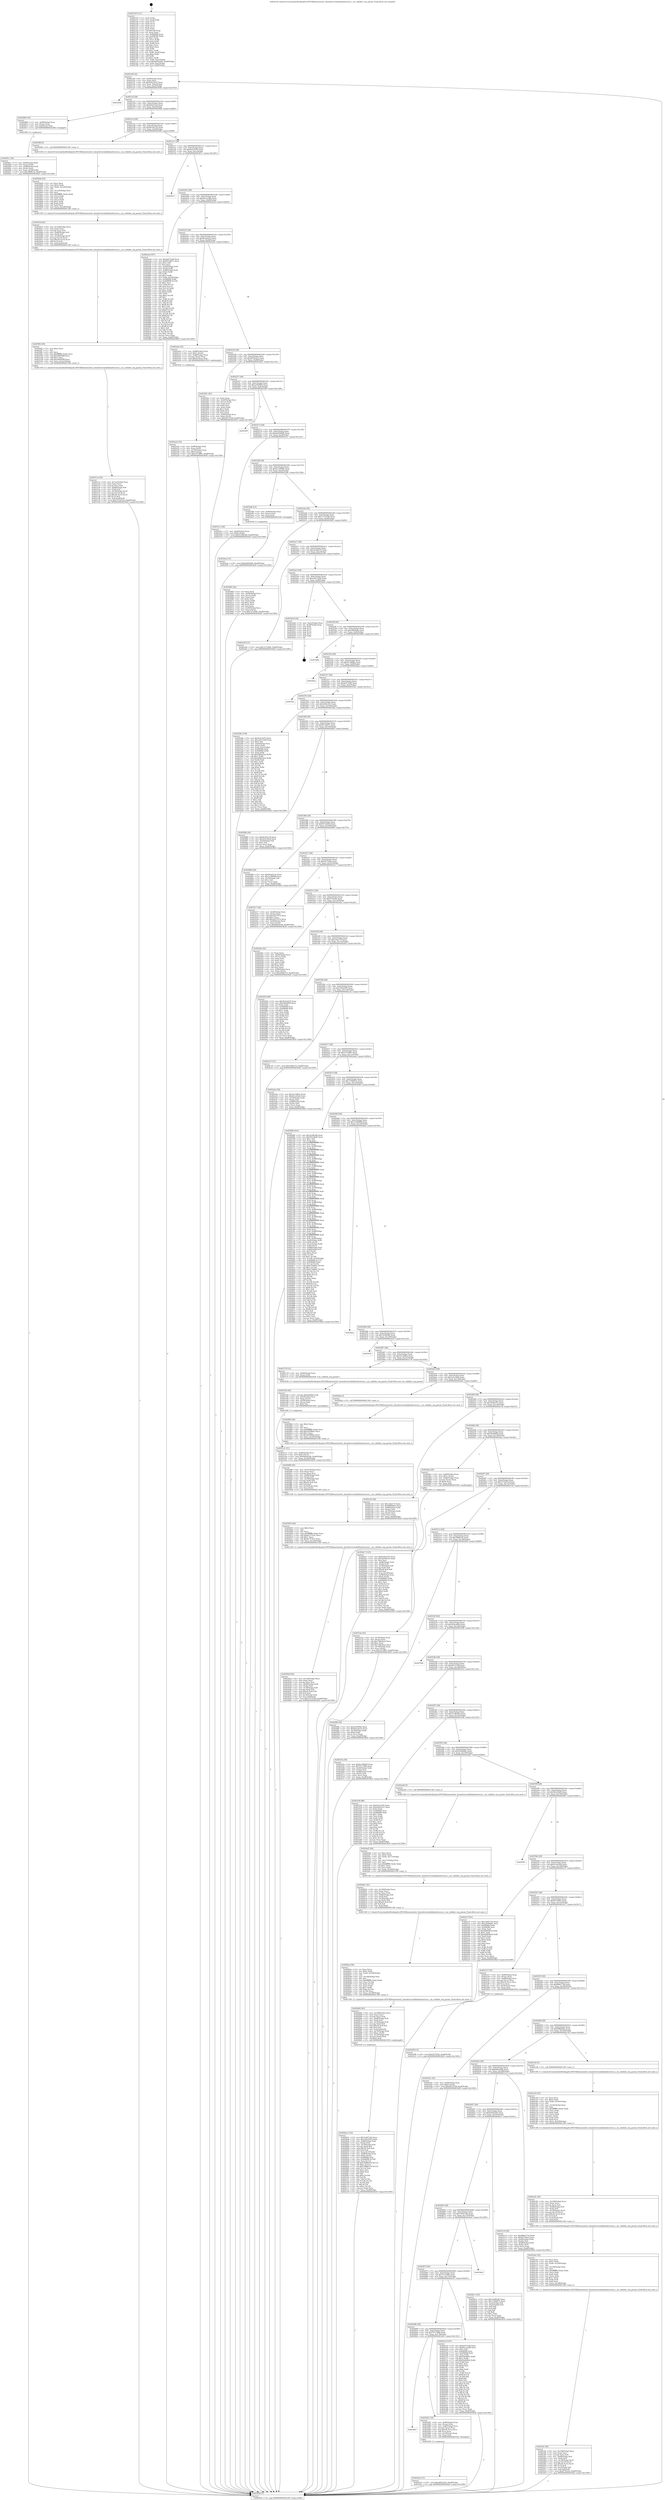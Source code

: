 digraph "0x402120" {
  label = "0x402120 (/mnt/c/Users/mathe/Desktop/tcc/POCII/binaries/extr_linuxdriversinfinibandcorecm.c_cm_validate_req_param_Final-ollvm.out::main(0))"
  labelloc = "t"
  node[shape=record]

  Entry [label="",width=0.3,height=0.3,shape=circle,fillcolor=black,style=filled]
  "0x40218f" [label="{
     0x40218f [32]\l
     | [instrs]\l
     &nbsp;&nbsp;0x40218f \<+6\>: mov -0xa8(%rbp),%eax\l
     &nbsp;&nbsp;0x402195 \<+2\>: mov %eax,%ecx\l
     &nbsp;&nbsp;0x402197 \<+6\>: sub $0x834c4525,%ecx\l
     &nbsp;&nbsp;0x40219d \<+6\>: mov %eax,-0xbc(%rbp)\l
     &nbsp;&nbsp;0x4021a3 \<+6\>: mov %ecx,-0xc0(%rbp)\l
     &nbsp;&nbsp;0x4021a9 \<+6\>: je 000000000040359d \<main+0x147d\>\l
  }"]
  "0x40359d" [label="{
     0x40359d\l
  }", style=dashed]
  "0x4021af" [label="{
     0x4021af [28]\l
     | [instrs]\l
     &nbsp;&nbsp;0x4021af \<+5\>: jmp 00000000004021b4 \<main+0x94\>\l
     &nbsp;&nbsp;0x4021b4 \<+6\>: mov -0xbc(%rbp),%eax\l
     &nbsp;&nbsp;0x4021ba \<+5\>: sub $0x84a03cc0,%eax\l
     &nbsp;&nbsp;0x4021bf \<+6\>: mov %eax,-0xc4(%rbp)\l
     &nbsp;&nbsp;0x4021c5 \<+6\>: je 00000000004029b9 \<main+0x899\>\l
  }"]
  Exit [label="",width=0.3,height=0.3,shape=circle,fillcolor=black,style=filled,peripheries=2]
  "0x4029b9" [label="{
     0x4029b9 [19]\l
     | [instrs]\l
     &nbsp;&nbsp;0x4029b9 \<+7\>: mov -0x98(%rbp),%rax\l
     &nbsp;&nbsp;0x4029c0 \<+3\>: mov (%rax),%rax\l
     &nbsp;&nbsp;0x4029c3 \<+4\>: mov 0x8(%rax),%rdi\l
     &nbsp;&nbsp;0x4029c7 \<+5\>: call 0000000000401060 \<atoi@plt\>\l
     | [calls]\l
     &nbsp;&nbsp;0x401060 \{1\} (unknown)\l
  }"]
  "0x4021cb" [label="{
     0x4021cb [28]\l
     | [instrs]\l
     &nbsp;&nbsp;0x4021cb \<+5\>: jmp 00000000004021d0 \<main+0xb0\>\l
     &nbsp;&nbsp;0x4021d0 \<+6\>: mov -0xbc(%rbp),%eax\l
     &nbsp;&nbsp;0x4021d6 \<+5\>: sub $0x8e54a139,%eax\l
     &nbsp;&nbsp;0x4021db \<+6\>: mov %eax,-0xc8(%rbp)\l
     &nbsp;&nbsp;0x4021e1 \<+6\>: je 000000000040308f \<main+0xf6f\>\l
  }"]
  "0x4032ea" [label="{
     0x4032ea [15]\l
     | [instrs]\l
     &nbsp;&nbsp;0x4032ea \<+10\>: movl $0xba8304d0,-0xa8(%rbp)\l
     &nbsp;&nbsp;0x4032f4 \<+5\>: jmp 0000000000403629 \<main+0x1509\>\l
  }"]
  "0x40308f" [label="{
     0x40308f [5]\l
     | [instrs]\l
     &nbsp;&nbsp;0x40308f \<+5\>: call 0000000000401160 \<next_i\>\l
     | [calls]\l
     &nbsp;&nbsp;0x401160 \{1\} (/mnt/c/Users/mathe/Desktop/tcc/POCII/binaries/extr_linuxdriversinfinibandcorecm.c_cm_validate_req_param_Final-ollvm.out::next_i)\l
  }"]
  "0x4021e7" [label="{
     0x4021e7 [28]\l
     | [instrs]\l
     &nbsp;&nbsp;0x4021e7 \<+5\>: jmp 00000000004021ec \<main+0xcc\>\l
     &nbsp;&nbsp;0x4021ec \<+6\>: mov -0xbc(%rbp),%eax\l
     &nbsp;&nbsp;0x4021f2 \<+5\>: sub $0x9c41ef7b,%eax\l
     &nbsp;&nbsp;0x4021f7 \<+6\>: mov %eax,-0xcc(%rbp)\l
     &nbsp;&nbsp;0x4021fd \<+6\>: je 0000000000403611 \<main+0x14f1\>\l
  }"]
  "0x4032a2" [label="{
     0x4032a2 [15]\l
     | [instrs]\l
     &nbsp;&nbsp;0x4032a2 \<+10\>: movl $0xa6052ee5,-0xa8(%rbp)\l
     &nbsp;&nbsp;0x4032ac \<+5\>: jmp 0000000000403629 \<main+0x1509\>\l
  }"]
  "0x403611" [label="{
     0x403611\l
  }", style=dashed]
  "0x402203" [label="{
     0x402203 [28]\l
     | [instrs]\l
     &nbsp;&nbsp;0x402203 \<+5\>: jmp 0000000000402208 \<main+0xe8\>\l
     &nbsp;&nbsp;0x402208 \<+6\>: mov -0xbc(%rbp),%eax\l
     &nbsp;&nbsp;0x40220e \<+5\>: sub $0x9ce1a280,%eax\l
     &nbsp;&nbsp;0x402213 \<+6\>: mov %eax,-0xd0(%rbp)\l
     &nbsp;&nbsp;0x402219 \<+6\>: je 0000000000402ee6 \<main+0xdc6\>\l
  }"]
  "0x4026b7" [label="{
     0x4026b7\l
  }", style=dashed]
  "0x402ee6" [label="{
     0x402ee6 [167]\l
     | [instrs]\l
     &nbsp;&nbsp;0x402ee6 \<+5\>: mov $0xdaf73c48,%eax\l
     &nbsp;&nbsp;0x402eeb \<+5\>: mov $0xf27ab67c,%ecx\l
     &nbsp;&nbsp;0x402ef0 \<+2\>: mov $0x1,%dl\l
     &nbsp;&nbsp;0x402ef2 \<+2\>: xor %esi,%esi\l
     &nbsp;&nbsp;0x402ef4 \<+4\>: mov -0x58(%rbp),%rdi\l
     &nbsp;&nbsp;0x402ef8 \<+3\>: mov (%rdi),%r8d\l
     &nbsp;&nbsp;0x402efb \<+4\>: mov -0x60(%rbp),%rdi\l
     &nbsp;&nbsp;0x402eff \<+3\>: cmp (%rdi),%r8d\l
     &nbsp;&nbsp;0x402f02 \<+4\>: setl %r9b\l
     &nbsp;&nbsp;0x402f06 \<+4\>: and $0x1,%r9b\l
     &nbsp;&nbsp;0x402f0a \<+4\>: mov %r9b,-0x2d(%rbp)\l
     &nbsp;&nbsp;0x402f0e \<+8\>: mov 0x406084,%r8d\l
     &nbsp;&nbsp;0x402f16 \<+8\>: mov 0x406088,%r10d\l
     &nbsp;&nbsp;0x402f1e \<+3\>: sub $0x1,%esi\l
     &nbsp;&nbsp;0x402f21 \<+3\>: mov %r8d,%r11d\l
     &nbsp;&nbsp;0x402f24 \<+3\>: add %esi,%r11d\l
     &nbsp;&nbsp;0x402f27 \<+4\>: imul %r11d,%r8d\l
     &nbsp;&nbsp;0x402f2b \<+4\>: and $0x1,%r8d\l
     &nbsp;&nbsp;0x402f2f \<+4\>: cmp $0x0,%r8d\l
     &nbsp;&nbsp;0x402f33 \<+4\>: sete %r9b\l
     &nbsp;&nbsp;0x402f37 \<+4\>: cmp $0xa,%r10d\l
     &nbsp;&nbsp;0x402f3b \<+3\>: setl %bl\l
     &nbsp;&nbsp;0x402f3e \<+3\>: mov %r9b,%r14b\l
     &nbsp;&nbsp;0x402f41 \<+4\>: xor $0xff,%r14b\l
     &nbsp;&nbsp;0x402f45 \<+3\>: mov %bl,%r15b\l
     &nbsp;&nbsp;0x402f48 \<+4\>: xor $0xff,%r15b\l
     &nbsp;&nbsp;0x402f4c \<+3\>: xor $0x1,%dl\l
     &nbsp;&nbsp;0x402f4f \<+3\>: mov %r14b,%r12b\l
     &nbsp;&nbsp;0x402f52 \<+4\>: and $0xff,%r12b\l
     &nbsp;&nbsp;0x402f56 \<+3\>: and %dl,%r9b\l
     &nbsp;&nbsp;0x402f59 \<+3\>: mov %r15b,%r13b\l
     &nbsp;&nbsp;0x402f5c \<+4\>: and $0xff,%r13b\l
     &nbsp;&nbsp;0x402f60 \<+2\>: and %dl,%bl\l
     &nbsp;&nbsp;0x402f62 \<+3\>: or %r9b,%r12b\l
     &nbsp;&nbsp;0x402f65 \<+3\>: or %bl,%r13b\l
     &nbsp;&nbsp;0x402f68 \<+3\>: xor %r13b,%r12b\l
     &nbsp;&nbsp;0x402f6b \<+3\>: or %r15b,%r14b\l
     &nbsp;&nbsp;0x402f6e \<+4\>: xor $0xff,%r14b\l
     &nbsp;&nbsp;0x402f72 \<+3\>: or $0x1,%dl\l
     &nbsp;&nbsp;0x402f75 \<+3\>: and %dl,%r14b\l
     &nbsp;&nbsp;0x402f78 \<+3\>: or %r14b,%r12b\l
     &nbsp;&nbsp;0x402f7b \<+4\>: test $0x1,%r12b\l
     &nbsp;&nbsp;0x402f7f \<+3\>: cmovne %ecx,%eax\l
     &nbsp;&nbsp;0x402f82 \<+6\>: mov %eax,-0xa8(%rbp)\l
     &nbsp;&nbsp;0x402f88 \<+5\>: jmp 0000000000403629 \<main+0x1509\>\l
  }"]
  "0x40221f" [label="{
     0x40221f [28]\l
     | [instrs]\l
     &nbsp;&nbsp;0x40221f \<+5\>: jmp 0000000000402224 \<main+0x104\>\l
     &nbsp;&nbsp;0x402224 \<+6\>: mov -0xbc(%rbp),%eax\l
     &nbsp;&nbsp;0x40222a \<+5\>: sub $0x9e2a4a33,%eax\l
     &nbsp;&nbsp;0x40222f \<+6\>: mov %eax,-0xd4(%rbp)\l
     &nbsp;&nbsp;0x402235 \<+6\>: je 0000000000402a0e \<main+0x8ee\>\l
  }"]
  "0x403281" [label="{
     0x403281 [33]\l
     | [instrs]\l
     &nbsp;&nbsp;0x403281 \<+4\>: mov -0x80(%rbp),%rax\l
     &nbsp;&nbsp;0x403285 \<+3\>: mov (%rax),%rax\l
     &nbsp;&nbsp;0x403288 \<+4\>: mov -0x40(%rbp),%rcx\l
     &nbsp;&nbsp;0x40328c \<+3\>: movslq (%rcx),%rcx\l
     &nbsp;&nbsp;0x40328f \<+4\>: imul $0x30,%rcx,%rcx\l
     &nbsp;&nbsp;0x403293 \<+3\>: add %rcx,%rax\l
     &nbsp;&nbsp;0x403296 \<+4\>: mov 0x18(%rax),%rax\l
     &nbsp;&nbsp;0x40329a \<+3\>: mov %rax,%rdi\l
     &nbsp;&nbsp;0x40329d \<+5\>: call 0000000000401030 \<free@plt\>\l
     | [calls]\l
     &nbsp;&nbsp;0x401030 \{1\} (unknown)\l
  }"]
  "0x402a0e" [label="{
     0x402a0e [32]\l
     | [instrs]\l
     &nbsp;&nbsp;0x402a0e \<+7\>: mov -0x88(%rbp),%rax\l
     &nbsp;&nbsp;0x402a15 \<+6\>: movl $0x1,(%rax)\l
     &nbsp;&nbsp;0x402a1b \<+7\>: mov -0x88(%rbp),%rax\l
     &nbsp;&nbsp;0x402a22 \<+3\>: movslq (%rax),%rax\l
     &nbsp;&nbsp;0x402a25 \<+4\>: imul $0x30,%rax,%rdi\l
     &nbsp;&nbsp;0x402a29 \<+5\>: call 0000000000401050 \<malloc@plt\>\l
     | [calls]\l
     &nbsp;&nbsp;0x401050 \{1\} (unknown)\l
  }"]
  "0x40223b" [label="{
     0x40223b [28]\l
     | [instrs]\l
     &nbsp;&nbsp;0x40223b \<+5\>: jmp 0000000000402240 \<main+0x120\>\l
     &nbsp;&nbsp;0x402240 \<+6\>: mov -0xbc(%rbp),%eax\l
     &nbsp;&nbsp;0x402246 \<+5\>: sub $0xa6052ee5,%eax\l
     &nbsp;&nbsp;0x40224b \<+6\>: mov %eax,-0xd8(%rbp)\l
     &nbsp;&nbsp;0x402251 \<+6\>: je 00000000004032b1 \<main+0x1191\>\l
  }"]
  "0x403208" [label="{
     0x403208 [15]\l
     | [instrs]\l
     &nbsp;&nbsp;0x403208 \<+10\>: movl $0x2075d2a,-0xa8(%rbp)\l
     &nbsp;&nbsp;0x403212 \<+5\>: jmp 0000000000403629 \<main+0x1509\>\l
  }"]
  "0x4032b1" [label="{
     0x4032b1 [42]\l
     | [instrs]\l
     &nbsp;&nbsp;0x4032b1 \<+2\>: xor %eax,%eax\l
     &nbsp;&nbsp;0x4032b3 \<+4\>: mov -0x40(%rbp),%rcx\l
     &nbsp;&nbsp;0x4032b7 \<+2\>: mov (%rcx),%edx\l
     &nbsp;&nbsp;0x4032b9 \<+2\>: mov %eax,%esi\l
     &nbsp;&nbsp;0x4032bb \<+2\>: sub %edx,%esi\l
     &nbsp;&nbsp;0x4032bd \<+2\>: mov %eax,%edx\l
     &nbsp;&nbsp;0x4032bf \<+3\>: sub $0x1,%edx\l
     &nbsp;&nbsp;0x4032c2 \<+2\>: add %edx,%esi\l
     &nbsp;&nbsp;0x4032c4 \<+2\>: sub %esi,%eax\l
     &nbsp;&nbsp;0x4032c6 \<+4\>: mov -0x40(%rbp),%rcx\l
     &nbsp;&nbsp;0x4032ca \<+2\>: mov %eax,(%rcx)\l
     &nbsp;&nbsp;0x4032cc \<+10\>: movl $0x4915150f,-0xa8(%rbp)\l
     &nbsp;&nbsp;0x4032d6 \<+5\>: jmp 0000000000403629 \<main+0x1509\>\l
  }"]
  "0x402257" [label="{
     0x402257 [28]\l
     | [instrs]\l
     &nbsp;&nbsp;0x402257 \<+5\>: jmp 000000000040225c \<main+0x13c\>\l
     &nbsp;&nbsp;0x40225c \<+6\>: mov -0xbc(%rbp),%eax\l
     &nbsp;&nbsp;0x402262 \<+5\>: sub $0xac650f82,%eax\l
     &nbsp;&nbsp;0x402267 \<+6\>: mov %eax,-0xdc(%rbp)\l
     &nbsp;&nbsp;0x40226d \<+6\>: je 00000000004032f9 \<main+0x11d9\>\l
  }"]
  "0x4031a1" [label="{
     0x4031a1 [31]\l
     | [instrs]\l
     &nbsp;&nbsp;0x4031a1 \<+4\>: mov -0x48(%rbp),%rcx\l
     &nbsp;&nbsp;0x4031a5 \<+6\>: movl $0x0,(%rcx)\l
     &nbsp;&nbsp;0x4031ab \<+10\>: movl $0x69dcdcdd,-0xa8(%rbp)\l
     &nbsp;&nbsp;0x4031b5 \<+6\>: mov %eax,-0x1b0(%rbp)\l
     &nbsp;&nbsp;0x4031bb \<+5\>: jmp 0000000000403629 \<main+0x1509\>\l
  }"]
  "0x4032f9" [label="{
     0x4032f9\l
  }", style=dashed]
  "0x402273" [label="{
     0x402273 [28]\l
     | [instrs]\l
     &nbsp;&nbsp;0x402273 \<+5\>: jmp 0000000000402278 \<main+0x158\>\l
     &nbsp;&nbsp;0x402278 \<+6\>: mov -0xbc(%rbp),%eax\l
     &nbsp;&nbsp;0x40227e \<+5\>: sub $0xba8304d0,%eax\l
     &nbsp;&nbsp;0x402283 \<+6\>: mov %eax,-0xe0(%rbp)\l
     &nbsp;&nbsp;0x402289 \<+6\>: je 000000000040331c \<main+0x11fc\>\l
  }"]
  "0x403184" [label="{
     0x403184 [29]\l
     | [instrs]\l
     &nbsp;&nbsp;0x403184 \<+10\>: movabs $0x4040b6,%rdi\l
     &nbsp;&nbsp;0x40318e \<+4\>: mov -0x50(%rbp),%rcx\l
     &nbsp;&nbsp;0x403192 \<+2\>: mov %eax,(%rcx)\l
     &nbsp;&nbsp;0x403194 \<+4\>: mov -0x50(%rbp),%rcx\l
     &nbsp;&nbsp;0x403198 \<+2\>: mov (%rcx),%esi\l
     &nbsp;&nbsp;0x40319a \<+2\>: mov $0x0,%al\l
     &nbsp;&nbsp;0x40319c \<+5\>: call 0000000000401040 \<printf@plt\>\l
     | [calls]\l
     &nbsp;&nbsp;0x401040 \{1\} (unknown)\l
  }"]
  "0x40331c" [label="{
     0x40331c [28]\l
     | [instrs]\l
     &nbsp;&nbsp;0x40331c \<+7\>: mov -0xa0(%rbp),%rax\l
     &nbsp;&nbsp;0x403323 \<+6\>: movl $0x0,(%rax)\l
     &nbsp;&nbsp;0x403329 \<+10\>: movl $0x5129b3b9,-0xa8(%rbp)\l
     &nbsp;&nbsp;0x403333 \<+5\>: jmp 0000000000403629 \<main+0x1509\>\l
  }"]
  "0x40228f" [label="{
     0x40228f [28]\l
     | [instrs]\l
     &nbsp;&nbsp;0x40228f \<+5\>: jmp 0000000000402294 \<main+0x174\>\l
     &nbsp;&nbsp;0x402294 \<+6\>: mov -0xbc(%rbp),%eax\l
     &nbsp;&nbsp;0x40229a \<+5\>: sub $0xbc109940,%eax\l
     &nbsp;&nbsp;0x40229f \<+6\>: mov %eax,-0xe4(%rbp)\l
     &nbsp;&nbsp;0x4022a5 \<+6\>: je 00000000004032db \<main+0x11bb\>\l
  }"]
  "0x40311a" [label="{
     0x40311a [52]\l
     | [instrs]\l
     &nbsp;&nbsp;0x40311a \<+6\>: mov -0x1ac(%rbp),%ecx\l
     &nbsp;&nbsp;0x403120 \<+3\>: imul %eax,%ecx\l
     &nbsp;&nbsp;0x403123 \<+3\>: movslq %ecx,%r8\l
     &nbsp;&nbsp;0x403126 \<+4\>: mov -0x80(%rbp),%r9\l
     &nbsp;&nbsp;0x40312a \<+3\>: mov (%r9),%r9\l
     &nbsp;&nbsp;0x40312d \<+4\>: mov -0x78(%rbp),%r10\l
     &nbsp;&nbsp;0x403131 \<+3\>: movslq (%r10),%r10\l
     &nbsp;&nbsp;0x403134 \<+4\>: imul $0x30,%r10,%r10\l
     &nbsp;&nbsp;0x403138 \<+3\>: add %r10,%r9\l
     &nbsp;&nbsp;0x40313b \<+4\>: mov %r8,0x28(%r9)\l
     &nbsp;&nbsp;0x40313f \<+10\>: movl $0x3714d7ed,-0xa8(%rbp)\l
     &nbsp;&nbsp;0x403149 \<+5\>: jmp 0000000000403629 \<main+0x1509\>\l
  }"]
  "0x4032db" [label="{
     0x4032db [15]\l
     | [instrs]\l
     &nbsp;&nbsp;0x4032db \<+4\>: mov -0x80(%rbp),%rax\l
     &nbsp;&nbsp;0x4032df \<+3\>: mov (%rax),%rax\l
     &nbsp;&nbsp;0x4032e2 \<+3\>: mov %rax,%rdi\l
     &nbsp;&nbsp;0x4032e5 \<+5\>: call 0000000000401030 \<free@plt\>\l
     | [calls]\l
     &nbsp;&nbsp;0x401030 \{1\} (unknown)\l
  }"]
  "0x4022ab" [label="{
     0x4022ab [28]\l
     | [instrs]\l
     &nbsp;&nbsp;0x4022ab \<+5\>: jmp 00000000004022b0 \<main+0x190\>\l
     &nbsp;&nbsp;0x4022b0 \<+6\>: mov -0xbc(%rbp),%eax\l
     &nbsp;&nbsp;0x4022b6 \<+5\>: sub $0xc7270186,%eax\l
     &nbsp;&nbsp;0x4022bb \<+6\>: mov %eax,-0xe8(%rbp)\l
     &nbsp;&nbsp;0x4022c1 \<+6\>: je 0000000000403065 \<main+0xf45\>\l
  }"]
  "0x4030f2" [label="{
     0x4030f2 [40]\l
     | [instrs]\l
     &nbsp;&nbsp;0x4030f2 \<+5\>: mov $0x2,%ecx\l
     &nbsp;&nbsp;0x4030f7 \<+1\>: cltd\l
     &nbsp;&nbsp;0x4030f8 \<+2\>: idiv %ecx\l
     &nbsp;&nbsp;0x4030fa \<+6\>: imul $0xfffffffe,%edx,%ecx\l
     &nbsp;&nbsp;0x403100 \<+6\>: sub $0x29492f9f,%ecx\l
     &nbsp;&nbsp;0x403106 \<+3\>: add $0x1,%ecx\l
     &nbsp;&nbsp;0x403109 \<+6\>: add $0x29492f9f,%ecx\l
     &nbsp;&nbsp;0x40310f \<+6\>: mov %ecx,-0x1ac(%rbp)\l
     &nbsp;&nbsp;0x403115 \<+5\>: call 0000000000401160 \<next_i\>\l
     | [calls]\l
     &nbsp;&nbsp;0x401160 \{1\} (/mnt/c/Users/mathe/Desktop/tcc/POCII/binaries/extr_linuxdriversinfinibandcorecm.c_cm_validate_req_param_Final-ollvm.out::next_i)\l
  }"]
  "0x403065" [label="{
     0x403065 [42]\l
     | [instrs]\l
     &nbsp;&nbsp;0x403065 \<+2\>: xor %eax,%eax\l
     &nbsp;&nbsp;0x403067 \<+4\>: mov -0x58(%rbp),%rcx\l
     &nbsp;&nbsp;0x40306b \<+2\>: mov (%rcx),%edx\l
     &nbsp;&nbsp;0x40306d \<+2\>: mov %eax,%esi\l
     &nbsp;&nbsp;0x40306f \<+2\>: sub %edx,%esi\l
     &nbsp;&nbsp;0x403071 \<+2\>: mov %eax,%edx\l
     &nbsp;&nbsp;0x403073 \<+3\>: sub $0x1,%edx\l
     &nbsp;&nbsp;0x403076 \<+2\>: add %edx,%esi\l
     &nbsp;&nbsp;0x403078 \<+2\>: sub %esi,%eax\l
     &nbsp;&nbsp;0x40307a \<+4\>: mov -0x58(%rbp),%rcx\l
     &nbsp;&nbsp;0x40307e \<+2\>: mov %eax,(%rcx)\l
     &nbsp;&nbsp;0x403080 \<+10\>: movl $0x7e7e59fc,-0xa8(%rbp)\l
     &nbsp;&nbsp;0x40308a \<+5\>: jmp 0000000000403629 \<main+0x1509\>\l
  }"]
  "0x4022c7" [label="{
     0x4022c7 [28]\l
     | [instrs]\l
     &nbsp;&nbsp;0x4022c7 \<+5\>: jmp 00000000004022cc \<main+0x1ac\>\l
     &nbsp;&nbsp;0x4022cc \<+6\>: mov -0xbc(%rbp),%eax\l
     &nbsp;&nbsp;0x4022d2 \<+5\>: sub $0xcb54be10,%eax\l
     &nbsp;&nbsp;0x4022d7 \<+6\>: mov %eax,-0xec(%rbp)\l
     &nbsp;&nbsp;0x4022dd \<+6\>: je 0000000000402e44 \<main+0xd24\>\l
  }"]
  "0x4030c8" [label="{
     0x4030c8 [42]\l
     | [instrs]\l
     &nbsp;&nbsp;0x4030c8 \<+6\>: mov -0x1a8(%rbp),%ecx\l
     &nbsp;&nbsp;0x4030ce \<+3\>: imul %eax,%ecx\l
     &nbsp;&nbsp;0x4030d1 \<+3\>: movslq %ecx,%r8\l
     &nbsp;&nbsp;0x4030d4 \<+4\>: mov -0x80(%rbp),%r9\l
     &nbsp;&nbsp;0x4030d8 \<+3\>: mov (%r9),%r9\l
     &nbsp;&nbsp;0x4030db \<+4\>: mov -0x78(%rbp),%r10\l
     &nbsp;&nbsp;0x4030df \<+3\>: movslq (%r10),%r10\l
     &nbsp;&nbsp;0x4030e2 \<+4\>: imul $0x30,%r10,%r10\l
     &nbsp;&nbsp;0x4030e6 \<+3\>: add %r10,%r9\l
     &nbsp;&nbsp;0x4030e9 \<+4\>: mov %r8,0x20(%r9)\l
     &nbsp;&nbsp;0x4030ed \<+5\>: call 0000000000401160 \<next_i\>\l
     | [calls]\l
     &nbsp;&nbsp;0x401160 \{1\} (/mnt/c/Users/mathe/Desktop/tcc/POCII/binaries/extr_linuxdriversinfinibandcorecm.c_cm_validate_req_param_Final-ollvm.out::next_i)\l
  }"]
  "0x402e44" [label="{
     0x402e44 [15]\l
     | [instrs]\l
     &nbsp;&nbsp;0x402e44 \<+10\>: movl $0x7e7e59fc,-0xa8(%rbp)\l
     &nbsp;&nbsp;0x402e4e \<+5\>: jmp 0000000000403629 \<main+0x1509\>\l
  }"]
  "0x4022e3" [label="{
     0x4022e3 [28]\l
     | [instrs]\l
     &nbsp;&nbsp;0x4022e3 \<+5\>: jmp 00000000004022e8 \<main+0x1c8\>\l
     &nbsp;&nbsp;0x4022e8 \<+6\>: mov -0xbc(%rbp),%eax\l
     &nbsp;&nbsp;0x4022ee \<+5\>: sub $0xcd417d29,%eax\l
     &nbsp;&nbsp;0x4022f3 \<+6\>: mov %eax,-0xf0(%rbp)\l
     &nbsp;&nbsp;0x4022f9 \<+6\>: je 000000000040342d \<main+0x130d\>\l
  }"]
  "0x403094" [label="{
     0x403094 [52]\l
     | [instrs]\l
     &nbsp;&nbsp;0x403094 \<+2\>: xor %ecx,%ecx\l
     &nbsp;&nbsp;0x403096 \<+5\>: mov $0x2,%edx\l
     &nbsp;&nbsp;0x40309b \<+6\>: mov %edx,-0x1a4(%rbp)\l
     &nbsp;&nbsp;0x4030a1 \<+1\>: cltd\l
     &nbsp;&nbsp;0x4030a2 \<+6\>: mov -0x1a4(%rbp),%esi\l
     &nbsp;&nbsp;0x4030a8 \<+2\>: idiv %esi\l
     &nbsp;&nbsp;0x4030aa \<+6\>: imul $0xfffffffe,%edx,%edx\l
     &nbsp;&nbsp;0x4030b0 \<+2\>: mov %ecx,%edi\l
     &nbsp;&nbsp;0x4030b2 \<+2\>: sub %edx,%edi\l
     &nbsp;&nbsp;0x4030b4 \<+2\>: mov %ecx,%edx\l
     &nbsp;&nbsp;0x4030b6 \<+3\>: sub $0x1,%edx\l
     &nbsp;&nbsp;0x4030b9 \<+2\>: add %edx,%edi\l
     &nbsp;&nbsp;0x4030bb \<+2\>: sub %edi,%ecx\l
     &nbsp;&nbsp;0x4030bd \<+6\>: mov %ecx,-0x1a8(%rbp)\l
     &nbsp;&nbsp;0x4030c3 \<+5\>: call 0000000000401160 \<next_i\>\l
     | [calls]\l
     &nbsp;&nbsp;0x401160 \{1\} (/mnt/c/Users/mathe/Desktop/tcc/POCII/binaries/extr_linuxdriversinfinibandcorecm.c_cm_validate_req_param_Final-ollvm.out::next_i)\l
  }"]
  "0x40342d" [label="{
     0x40342d [18]\l
     | [instrs]\l
     &nbsp;&nbsp;0x40342d \<+3\>: mov -0x2c(%rbp),%eax\l
     &nbsp;&nbsp;0x403430 \<+4\>: lea -0x28(%rbp),%rsp\l
     &nbsp;&nbsp;0x403434 \<+1\>: pop %rbx\l
     &nbsp;&nbsp;0x403435 \<+2\>: pop %r12\l
     &nbsp;&nbsp;0x403437 \<+2\>: pop %r13\l
     &nbsp;&nbsp;0x403439 \<+2\>: pop %r14\l
     &nbsp;&nbsp;0x40343b \<+2\>: pop %r15\l
     &nbsp;&nbsp;0x40343d \<+1\>: pop %rbp\l
     &nbsp;&nbsp;0x40343e \<+1\>: ret\l
  }"]
  "0x4022ff" [label="{
     0x4022ff [28]\l
     | [instrs]\l
     &nbsp;&nbsp;0x4022ff \<+5\>: jmp 0000000000402304 \<main+0x1e4\>\l
     &nbsp;&nbsp;0x402304 \<+6\>: mov -0xbc(%rbp),%eax\l
     &nbsp;&nbsp;0x40230a \<+5\>: sub $0xcfb80e8a,%eax\l
     &nbsp;&nbsp;0x40230f \<+6\>: mov %eax,-0xf4(%rbp)\l
     &nbsp;&nbsp;0x402315 \<+6\>: je 0000000000403484 \<main+0x1364\>\l
  }"]
  "0x40302d" [label="{
     0x40302d [56]\l
     | [instrs]\l
     &nbsp;&nbsp;0x40302d \<+6\>: mov -0x1a0(%rbp),%ecx\l
     &nbsp;&nbsp;0x403033 \<+3\>: imul %eax,%ecx\l
     &nbsp;&nbsp;0x403036 \<+3\>: movslq %ecx,%rsi\l
     &nbsp;&nbsp;0x403039 \<+4\>: mov -0x80(%rbp),%rdi\l
     &nbsp;&nbsp;0x40303d \<+3\>: mov (%rdi),%rdi\l
     &nbsp;&nbsp;0x403040 \<+4\>: mov -0x78(%rbp),%r8\l
     &nbsp;&nbsp;0x403044 \<+3\>: movslq (%r8),%r8\l
     &nbsp;&nbsp;0x403047 \<+4\>: imul $0x30,%r8,%r8\l
     &nbsp;&nbsp;0x40304b \<+3\>: add %r8,%rdi\l
     &nbsp;&nbsp;0x40304e \<+4\>: mov 0x18(%rdi),%rdi\l
     &nbsp;&nbsp;0x403052 \<+4\>: mov %rsi,0x8(%rdi)\l
     &nbsp;&nbsp;0x403056 \<+10\>: movl $0xc7270186,-0xa8(%rbp)\l
     &nbsp;&nbsp;0x403060 \<+5\>: jmp 0000000000403629 \<main+0x1509\>\l
  }"]
  "0x403484" [label="{
     0x403484\l
  }", style=dashed]
  "0x40231b" [label="{
     0x40231b [28]\l
     | [instrs]\l
     &nbsp;&nbsp;0x40231b \<+5\>: jmp 0000000000402320 \<main+0x200\>\l
     &nbsp;&nbsp;0x402320 \<+6\>: mov -0xbc(%rbp),%eax\l
     &nbsp;&nbsp;0x402326 \<+5\>: sub $0xd3189f5e,%eax\l
     &nbsp;&nbsp;0x40232b \<+6\>: mov %eax,-0xf8(%rbp)\l
     &nbsp;&nbsp;0x402331 \<+6\>: je 00000000004029aa \<main+0x88a\>\l
  }"]
  "0x403005" [label="{
     0x403005 [40]\l
     | [instrs]\l
     &nbsp;&nbsp;0x403005 \<+5\>: mov $0x2,%ecx\l
     &nbsp;&nbsp;0x40300a \<+1\>: cltd\l
     &nbsp;&nbsp;0x40300b \<+2\>: idiv %ecx\l
     &nbsp;&nbsp;0x40300d \<+6\>: imul $0xfffffffe,%edx,%ecx\l
     &nbsp;&nbsp;0x403013 \<+6\>: add $0xbe75743c,%ecx\l
     &nbsp;&nbsp;0x403019 \<+3\>: add $0x1,%ecx\l
     &nbsp;&nbsp;0x40301c \<+6\>: sub $0xbe75743c,%ecx\l
     &nbsp;&nbsp;0x403022 \<+6\>: mov %ecx,-0x1a0(%rbp)\l
     &nbsp;&nbsp;0x403028 \<+5\>: call 0000000000401160 \<next_i\>\l
     | [calls]\l
     &nbsp;&nbsp;0x401160 \{1\} (/mnt/c/Users/mathe/Desktop/tcc/POCII/binaries/extr_linuxdriversinfinibandcorecm.c_cm_validate_req_param_Final-ollvm.out::next_i)\l
  }"]
  "0x4029aa" [label="{
     0x4029aa\l
  }", style=dashed]
  "0x402337" [label="{
     0x402337 [28]\l
     | [instrs]\l
     &nbsp;&nbsp;0x402337 \<+5\>: jmp 000000000040233c \<main+0x21c\>\l
     &nbsp;&nbsp;0x40233c \<+6\>: mov -0xbc(%rbp),%eax\l
     &nbsp;&nbsp;0x402342 \<+5\>: sub $0xdaf73c48,%eax\l
     &nbsp;&nbsp;0x402347 \<+6\>: mov %eax,-0xfc(%rbp)\l
     &nbsp;&nbsp;0x40234d \<+6\>: je 00000000004035ec \<main+0x14cc\>\l
  }"]
  "0x402fd8" [label="{
     0x402fd8 [45]\l
     | [instrs]\l
     &nbsp;&nbsp;0x402fd8 \<+6\>: mov -0x19c(%rbp),%ecx\l
     &nbsp;&nbsp;0x402fde \<+3\>: imul %eax,%ecx\l
     &nbsp;&nbsp;0x402fe1 \<+3\>: movslq %ecx,%rsi\l
     &nbsp;&nbsp;0x402fe4 \<+4\>: mov -0x80(%rbp),%rdi\l
     &nbsp;&nbsp;0x402fe8 \<+3\>: mov (%rdi),%rdi\l
     &nbsp;&nbsp;0x402feb \<+4\>: mov -0x78(%rbp),%r8\l
     &nbsp;&nbsp;0x402fef \<+3\>: movslq (%r8),%r8\l
     &nbsp;&nbsp;0x402ff2 \<+4\>: imul $0x30,%r8,%r8\l
     &nbsp;&nbsp;0x402ff6 \<+3\>: add %r8,%rdi\l
     &nbsp;&nbsp;0x402ff9 \<+4\>: mov 0x18(%rdi),%rdi\l
     &nbsp;&nbsp;0x402ffd \<+3\>: mov %rsi,(%rdi)\l
     &nbsp;&nbsp;0x403000 \<+5\>: call 0000000000401160 \<next_i\>\l
     | [calls]\l
     &nbsp;&nbsp;0x401160 \{1\} (/mnt/c/Users/mathe/Desktop/tcc/POCII/binaries/extr_linuxdriversinfinibandcorecm.c_cm_validate_req_param_Final-ollvm.out::next_i)\l
  }"]
  "0x4035ec" [label="{
     0x4035ec\l
  }", style=dashed]
  "0x402353" [label="{
     0x402353 [28]\l
     | [instrs]\l
     &nbsp;&nbsp;0x402353 \<+5\>: jmp 0000000000402358 \<main+0x238\>\l
     &nbsp;&nbsp;0x402358 \<+6\>: mov -0xbc(%rbp),%eax\l
     &nbsp;&nbsp;0x40235e \<+5\>: sub $0xe829c221,%eax\l
     &nbsp;&nbsp;0x402363 \<+6\>: mov %eax,-0x100(%rbp)\l
     &nbsp;&nbsp;0x402369 \<+6\>: je 000000000040338e \<main+0x126e\>\l
  }"]
  "0x402fb0" [label="{
     0x402fb0 [40]\l
     | [instrs]\l
     &nbsp;&nbsp;0x402fb0 \<+5\>: mov $0x2,%ecx\l
     &nbsp;&nbsp;0x402fb5 \<+1\>: cltd\l
     &nbsp;&nbsp;0x402fb6 \<+2\>: idiv %ecx\l
     &nbsp;&nbsp;0x402fb8 \<+6\>: imul $0xfffffffe,%edx,%ecx\l
     &nbsp;&nbsp;0x402fbe \<+6\>: add $0x2d50fbb2,%ecx\l
     &nbsp;&nbsp;0x402fc4 \<+3\>: add $0x1,%ecx\l
     &nbsp;&nbsp;0x402fc7 \<+6\>: sub $0x2d50fbb2,%ecx\l
     &nbsp;&nbsp;0x402fcd \<+6\>: mov %ecx,-0x19c(%rbp)\l
     &nbsp;&nbsp;0x402fd3 \<+5\>: call 0000000000401160 \<next_i\>\l
     | [calls]\l
     &nbsp;&nbsp;0x401160 \{1\} (/mnt/c/Users/mathe/Desktop/tcc/POCII/binaries/extr_linuxdriversinfinibandcorecm.c_cm_validate_req_param_Final-ollvm.out::next_i)\l
  }"]
  "0x40338e" [label="{
     0x40338e [159]\l
     | [instrs]\l
     &nbsp;&nbsp;0x40338e \<+5\>: mov $0x9c41ef7b,%eax\l
     &nbsp;&nbsp;0x403393 \<+5\>: mov $0xcd417d29,%ecx\l
     &nbsp;&nbsp;0x403398 \<+2\>: mov $0x1,%dl\l
     &nbsp;&nbsp;0x40339a \<+7\>: mov -0xa0(%rbp),%rsi\l
     &nbsp;&nbsp;0x4033a1 \<+2\>: mov (%rsi),%edi\l
     &nbsp;&nbsp;0x4033a3 \<+3\>: mov %edi,-0x2c(%rbp)\l
     &nbsp;&nbsp;0x4033a6 \<+7\>: mov 0x406084,%edi\l
     &nbsp;&nbsp;0x4033ad \<+8\>: mov 0x406088,%r8d\l
     &nbsp;&nbsp;0x4033b5 \<+3\>: mov %edi,%r9d\l
     &nbsp;&nbsp;0x4033b8 \<+7\>: sub $0xe98d322a,%r9d\l
     &nbsp;&nbsp;0x4033bf \<+4\>: sub $0x1,%r9d\l
     &nbsp;&nbsp;0x4033c3 \<+7\>: add $0xe98d322a,%r9d\l
     &nbsp;&nbsp;0x4033ca \<+4\>: imul %r9d,%edi\l
     &nbsp;&nbsp;0x4033ce \<+3\>: and $0x1,%edi\l
     &nbsp;&nbsp;0x4033d1 \<+3\>: cmp $0x0,%edi\l
     &nbsp;&nbsp;0x4033d4 \<+4\>: sete %r10b\l
     &nbsp;&nbsp;0x4033d8 \<+4\>: cmp $0xa,%r8d\l
     &nbsp;&nbsp;0x4033dc \<+4\>: setl %r11b\l
     &nbsp;&nbsp;0x4033e0 \<+3\>: mov %r10b,%bl\l
     &nbsp;&nbsp;0x4033e3 \<+3\>: xor $0xff,%bl\l
     &nbsp;&nbsp;0x4033e6 \<+3\>: mov %r11b,%r14b\l
     &nbsp;&nbsp;0x4033e9 \<+4\>: xor $0xff,%r14b\l
     &nbsp;&nbsp;0x4033ed \<+3\>: xor $0x1,%dl\l
     &nbsp;&nbsp;0x4033f0 \<+3\>: mov %bl,%r15b\l
     &nbsp;&nbsp;0x4033f3 \<+4\>: and $0xff,%r15b\l
     &nbsp;&nbsp;0x4033f7 \<+3\>: and %dl,%r10b\l
     &nbsp;&nbsp;0x4033fa \<+3\>: mov %r14b,%r12b\l
     &nbsp;&nbsp;0x4033fd \<+4\>: and $0xff,%r12b\l
     &nbsp;&nbsp;0x403401 \<+3\>: and %dl,%r11b\l
     &nbsp;&nbsp;0x403404 \<+3\>: or %r10b,%r15b\l
     &nbsp;&nbsp;0x403407 \<+3\>: or %r11b,%r12b\l
     &nbsp;&nbsp;0x40340a \<+3\>: xor %r12b,%r15b\l
     &nbsp;&nbsp;0x40340d \<+3\>: or %r14b,%bl\l
     &nbsp;&nbsp;0x403410 \<+3\>: xor $0xff,%bl\l
     &nbsp;&nbsp;0x403413 \<+3\>: or $0x1,%dl\l
     &nbsp;&nbsp;0x403416 \<+2\>: and %dl,%bl\l
     &nbsp;&nbsp;0x403418 \<+3\>: or %bl,%r15b\l
     &nbsp;&nbsp;0x40341b \<+4\>: test $0x1,%r15b\l
     &nbsp;&nbsp;0x40341f \<+3\>: cmovne %ecx,%eax\l
     &nbsp;&nbsp;0x403422 \<+6\>: mov %eax,-0xa8(%rbp)\l
     &nbsp;&nbsp;0x403428 \<+5\>: jmp 0000000000403629 \<main+0x1509\>\l
  }"]
  "0x40236f" [label="{
     0x40236f [28]\l
     | [instrs]\l
     &nbsp;&nbsp;0x40236f \<+5\>: jmp 0000000000402374 \<main+0x254\>\l
     &nbsp;&nbsp;0x402374 \<+6\>: mov -0xbc(%rbp),%eax\l
     &nbsp;&nbsp;0x40237a \<+5\>: sub $0xf27ab67c,%eax\l
     &nbsp;&nbsp;0x40237f \<+6\>: mov %eax,-0x104(%rbp)\l
     &nbsp;&nbsp;0x402385 \<+6\>: je 0000000000402f8d \<main+0xe6d\>\l
  }"]
  "0x40269b" [label="{
     0x40269b [28]\l
     | [instrs]\l
     &nbsp;&nbsp;0x40269b \<+5\>: jmp 00000000004026a0 \<main+0x580\>\l
     &nbsp;&nbsp;0x4026a0 \<+6\>: mov -0xbc(%rbp),%eax\l
     &nbsp;&nbsp;0x4026a6 \<+5\>: sub $0x7f71796b,%eax\l
     &nbsp;&nbsp;0x4026ab \<+6\>: mov %eax,-0x178(%rbp)\l
     &nbsp;&nbsp;0x4026b1 \<+6\>: je 0000000000403281 \<main+0x1161\>\l
  }"]
  "0x402f8d" [label="{
     0x402f8d [30]\l
     | [instrs]\l
     &nbsp;&nbsp;0x402f8d \<+5\>: mov $0x8e54a139,%eax\l
     &nbsp;&nbsp;0x402f92 \<+5\>: mov $0x2e5c36a0,%ecx\l
     &nbsp;&nbsp;0x402f97 \<+3\>: mov -0x2d(%rbp),%dl\l
     &nbsp;&nbsp;0x402f9a \<+3\>: test $0x1,%dl\l
     &nbsp;&nbsp;0x402f9d \<+3\>: cmovne %ecx,%eax\l
     &nbsp;&nbsp;0x402fa0 \<+6\>: mov %eax,-0xa8(%rbp)\l
     &nbsp;&nbsp;0x402fa6 \<+5\>: jmp 0000000000403629 \<main+0x1509\>\l
  }"]
  "0x40238b" [label="{
     0x40238b [28]\l
     | [instrs]\l
     &nbsp;&nbsp;0x40238b \<+5\>: jmp 0000000000402390 \<main+0x270\>\l
     &nbsp;&nbsp;0x402390 \<+6\>: mov -0xbc(%rbp),%eax\l
     &nbsp;&nbsp;0x402396 \<+5\>: sub $0xf3514b83,%eax\l
     &nbsp;&nbsp;0x40239b \<+6\>: mov %eax,-0x108(%rbp)\l
     &nbsp;&nbsp;0x4023a1 \<+6\>: je 0000000000402890 \<main+0x770\>\l
  }"]
  "0x402e53" [label="{
     0x402e53 [147]\l
     | [instrs]\l
     &nbsp;&nbsp;0x402e53 \<+5\>: mov $0xdaf73c48,%eax\l
     &nbsp;&nbsp;0x402e58 \<+5\>: mov $0x9ce1a280,%ecx\l
     &nbsp;&nbsp;0x402e5d \<+2\>: mov $0x1,%dl\l
     &nbsp;&nbsp;0x402e5f \<+7\>: mov 0x406084,%esi\l
     &nbsp;&nbsp;0x402e66 \<+7\>: mov 0x406088,%edi\l
     &nbsp;&nbsp;0x402e6d \<+3\>: mov %esi,%r8d\l
     &nbsp;&nbsp;0x402e70 \<+7\>: sub $0xf5dc6602,%r8d\l
     &nbsp;&nbsp;0x402e77 \<+4\>: sub $0x1,%r8d\l
     &nbsp;&nbsp;0x402e7b \<+7\>: add $0xf5dc6602,%r8d\l
     &nbsp;&nbsp;0x402e82 \<+4\>: imul %r8d,%esi\l
     &nbsp;&nbsp;0x402e86 \<+3\>: and $0x1,%esi\l
     &nbsp;&nbsp;0x402e89 \<+3\>: cmp $0x0,%esi\l
     &nbsp;&nbsp;0x402e8c \<+4\>: sete %r9b\l
     &nbsp;&nbsp;0x402e90 \<+3\>: cmp $0xa,%edi\l
     &nbsp;&nbsp;0x402e93 \<+4\>: setl %r10b\l
     &nbsp;&nbsp;0x402e97 \<+3\>: mov %r9b,%r11b\l
     &nbsp;&nbsp;0x402e9a \<+4\>: xor $0xff,%r11b\l
     &nbsp;&nbsp;0x402e9e \<+3\>: mov %r10b,%bl\l
     &nbsp;&nbsp;0x402ea1 \<+3\>: xor $0xff,%bl\l
     &nbsp;&nbsp;0x402ea4 \<+3\>: xor $0x0,%dl\l
     &nbsp;&nbsp;0x402ea7 \<+3\>: mov %r11b,%r14b\l
     &nbsp;&nbsp;0x402eaa \<+4\>: and $0x0,%r14b\l
     &nbsp;&nbsp;0x402eae \<+3\>: and %dl,%r9b\l
     &nbsp;&nbsp;0x402eb1 \<+3\>: mov %bl,%r15b\l
     &nbsp;&nbsp;0x402eb4 \<+4\>: and $0x0,%r15b\l
     &nbsp;&nbsp;0x402eb8 \<+3\>: and %dl,%r10b\l
     &nbsp;&nbsp;0x402ebb \<+3\>: or %r9b,%r14b\l
     &nbsp;&nbsp;0x402ebe \<+3\>: or %r10b,%r15b\l
     &nbsp;&nbsp;0x402ec1 \<+3\>: xor %r15b,%r14b\l
     &nbsp;&nbsp;0x402ec4 \<+3\>: or %bl,%r11b\l
     &nbsp;&nbsp;0x402ec7 \<+4\>: xor $0xff,%r11b\l
     &nbsp;&nbsp;0x402ecb \<+3\>: or $0x0,%dl\l
     &nbsp;&nbsp;0x402ece \<+3\>: and %dl,%r11b\l
     &nbsp;&nbsp;0x402ed1 \<+3\>: or %r11b,%r14b\l
     &nbsp;&nbsp;0x402ed4 \<+4\>: test $0x1,%r14b\l
     &nbsp;&nbsp;0x402ed8 \<+3\>: cmovne %ecx,%eax\l
     &nbsp;&nbsp;0x402edb \<+6\>: mov %eax,-0xa8(%rbp)\l
     &nbsp;&nbsp;0x402ee1 \<+5\>: jmp 0000000000403629 \<main+0x1509\>\l
  }"]
  "0x402890" [label="{
     0x402890 [30]\l
     | [instrs]\l
     &nbsp;&nbsp;0x402890 \<+5\>: mov $0x84a03cc0,%eax\l
     &nbsp;&nbsp;0x402895 \<+5\>: mov $0x1a36f9d8,%ecx\l
     &nbsp;&nbsp;0x40289a \<+3\>: mov -0x35(%rbp),%dl\l
     &nbsp;&nbsp;0x40289d \<+3\>: test $0x1,%dl\l
     &nbsp;&nbsp;0x4028a0 \<+3\>: cmovne %ecx,%eax\l
     &nbsp;&nbsp;0x4028a3 \<+6\>: mov %eax,-0xa8(%rbp)\l
     &nbsp;&nbsp;0x4028a9 \<+5\>: jmp 0000000000403629 \<main+0x1509\>\l
  }"]
  "0x4023a7" [label="{
     0x4023a7 [28]\l
     | [instrs]\l
     &nbsp;&nbsp;0x4023a7 \<+5\>: jmp 00000000004023ac \<main+0x28c\>\l
     &nbsp;&nbsp;0x4023ac \<+6\>: mov -0xbc(%rbp),%eax\l
     &nbsp;&nbsp;0x4023b2 \<+5\>: sub $0x2075d2a,%eax\l
     &nbsp;&nbsp;0x4023b7 \<+6\>: mov %eax,-0x10c(%rbp)\l
     &nbsp;&nbsp;0x4023bd \<+6\>: je 0000000000403217 \<main+0x10f7\>\l
  }"]
  "0x40267f" [label="{
     0x40267f [28]\l
     | [instrs]\l
     &nbsp;&nbsp;0x40267f \<+5\>: jmp 0000000000402684 \<main+0x564\>\l
     &nbsp;&nbsp;0x402684 \<+6\>: mov -0xbc(%rbp),%eax\l
     &nbsp;&nbsp;0x40268a \<+5\>: sub $0x7e7e59fc,%eax\l
     &nbsp;&nbsp;0x40268f \<+6\>: mov %eax,-0x174(%rbp)\l
     &nbsp;&nbsp;0x402695 \<+6\>: je 0000000000402e53 \<main+0xd33\>\l
  }"]
  "0x403217" [label="{
     0x403217 [42]\l
     | [instrs]\l
     &nbsp;&nbsp;0x403217 \<+4\>: mov -0x48(%rbp),%rax\l
     &nbsp;&nbsp;0x40321b \<+2\>: mov (%rax),%ecx\l
     &nbsp;&nbsp;0x40321d \<+6\>: sub $0xc8337d7a,%ecx\l
     &nbsp;&nbsp;0x403223 \<+3\>: add $0x1,%ecx\l
     &nbsp;&nbsp;0x403226 \<+6\>: add $0xc8337d7a,%ecx\l
     &nbsp;&nbsp;0x40322c \<+4\>: mov -0x48(%rbp),%rax\l
     &nbsp;&nbsp;0x403230 \<+2\>: mov %ecx,(%rax)\l
     &nbsp;&nbsp;0x403232 \<+10\>: movl $0x69dcdcdd,-0xa8(%rbp)\l
     &nbsp;&nbsp;0x40323c \<+5\>: jmp 0000000000403629 \<main+0x1509\>\l
  }"]
  "0x4023c3" [label="{
     0x4023c3 [28]\l
     | [instrs]\l
     &nbsp;&nbsp;0x4023c3 \<+5\>: jmp 00000000004023c8 \<main+0x2a8\>\l
     &nbsp;&nbsp;0x4023c8 \<+6\>: mov -0xbc(%rbp),%eax\l
     &nbsp;&nbsp;0x4023ce \<+5\>: sub $0x6745e0a,%eax\l
     &nbsp;&nbsp;0x4023d3 \<+6\>: mov %eax,-0x110(%rbp)\l
     &nbsp;&nbsp;0x4023d9 \<+6\>: je 0000000000402d2a \<main+0xc0a\>\l
  }"]
  "0x4034a5" [label="{
     0x4034a5\l
  }", style=dashed]
  "0x402d2a" [label="{
     0x402d2a [42]\l
     | [instrs]\l
     &nbsp;&nbsp;0x402d2a \<+2\>: xor %eax,%eax\l
     &nbsp;&nbsp;0x402d2c \<+4\>: mov -0x68(%rbp),%rcx\l
     &nbsp;&nbsp;0x402d30 \<+2\>: mov (%rcx),%edx\l
     &nbsp;&nbsp;0x402d32 \<+2\>: mov %eax,%esi\l
     &nbsp;&nbsp;0x402d34 \<+2\>: sub %edx,%esi\l
     &nbsp;&nbsp;0x402d36 \<+2\>: mov %eax,%edx\l
     &nbsp;&nbsp;0x402d38 \<+3\>: sub $0x1,%edx\l
     &nbsp;&nbsp;0x402d3b \<+2\>: add %edx,%esi\l
     &nbsp;&nbsp;0x402d3d \<+2\>: sub %esi,%eax\l
     &nbsp;&nbsp;0x402d3f \<+4\>: mov -0x68(%rbp),%rcx\l
     &nbsp;&nbsp;0x402d43 \<+2\>: mov %eax,(%rcx)\l
     &nbsp;&nbsp;0x402d45 \<+10\>: movl $0x344fe37e,-0xa8(%rbp)\l
     &nbsp;&nbsp;0x402d4f \<+5\>: jmp 0000000000403629 \<main+0x1509\>\l
  }"]
  "0x4023df" [label="{
     0x4023df [28]\l
     | [instrs]\l
     &nbsp;&nbsp;0x4023df \<+5\>: jmp 00000000004023e4 \<main+0x2c4\>\l
     &nbsp;&nbsp;0x4023e4 \<+6\>: mov -0xbc(%rbp),%eax\l
     &nbsp;&nbsp;0x4023ea \<+5\>: sub $0xc20a170,%eax\l
     &nbsp;&nbsp;0x4023ef \<+6\>: mov %eax,-0x114(%rbp)\l
     &nbsp;&nbsp;0x4023f5 \<+6\>: je 0000000000402d54 \<main+0xc34\>\l
  }"]
  "0x402dc7" [label="{
     0x402dc7 [125]\l
     | [instrs]\l
     &nbsp;&nbsp;0x402dc7 \<+5\>: mov $0x834c4525,%ecx\l
     &nbsp;&nbsp;0x402dcc \<+5\>: mov $0xcb54be10,%edx\l
     &nbsp;&nbsp;0x402dd1 \<+2\>: xor %esi,%esi\l
     &nbsp;&nbsp;0x402dd3 \<+4\>: mov -0x80(%rbp),%rdi\l
     &nbsp;&nbsp;0x402dd7 \<+3\>: mov (%rdi),%rdi\l
     &nbsp;&nbsp;0x402dda \<+4\>: mov -0x78(%rbp),%r8\l
     &nbsp;&nbsp;0x402dde \<+3\>: movslq (%r8),%r8\l
     &nbsp;&nbsp;0x402de1 \<+4\>: imul $0x30,%r8,%r8\l
     &nbsp;&nbsp;0x402de5 \<+3\>: add %r8,%rdi\l
     &nbsp;&nbsp;0x402de8 \<+4\>: mov %rax,0x18(%rdi)\l
     &nbsp;&nbsp;0x402dec \<+4\>: mov -0x58(%rbp),%rax\l
     &nbsp;&nbsp;0x402df0 \<+6\>: movl $0x0,(%rax)\l
     &nbsp;&nbsp;0x402df6 \<+8\>: mov 0x406084,%r9d\l
     &nbsp;&nbsp;0x402dfe \<+8\>: mov 0x406088,%r10d\l
     &nbsp;&nbsp;0x402e06 \<+3\>: sub $0x1,%esi\l
     &nbsp;&nbsp;0x402e09 \<+3\>: mov %r9d,%r11d\l
     &nbsp;&nbsp;0x402e0c \<+3\>: add %esi,%r11d\l
     &nbsp;&nbsp;0x402e0f \<+4\>: imul %r11d,%r9d\l
     &nbsp;&nbsp;0x402e13 \<+4\>: and $0x1,%r9d\l
     &nbsp;&nbsp;0x402e17 \<+4\>: cmp $0x0,%r9d\l
     &nbsp;&nbsp;0x402e1b \<+3\>: sete %bl\l
     &nbsp;&nbsp;0x402e1e \<+4\>: cmp $0xa,%r10d\l
     &nbsp;&nbsp;0x402e22 \<+4\>: setl %r14b\l
     &nbsp;&nbsp;0x402e26 \<+3\>: mov %bl,%r15b\l
     &nbsp;&nbsp;0x402e29 \<+3\>: and %r14b,%r15b\l
     &nbsp;&nbsp;0x402e2c \<+3\>: xor %r14b,%bl\l
     &nbsp;&nbsp;0x402e2f \<+3\>: or %bl,%r15b\l
     &nbsp;&nbsp;0x402e32 \<+4\>: test $0x1,%r15b\l
     &nbsp;&nbsp;0x402e36 \<+3\>: cmovne %edx,%ecx\l
     &nbsp;&nbsp;0x402e39 \<+6\>: mov %ecx,-0xa8(%rbp)\l
     &nbsp;&nbsp;0x402e3f \<+5\>: jmp 0000000000403629 \<main+0x1509\>\l
  }"]
  "0x402d54" [label="{
     0x402d54 [86]\l
     | [instrs]\l
     &nbsp;&nbsp;0x402d54 \<+5\>: mov $0x834c4525,%eax\l
     &nbsp;&nbsp;0x402d59 \<+5\>: mov $0x36e80f56,%ecx\l
     &nbsp;&nbsp;0x402d5e \<+2\>: xor %edx,%edx\l
     &nbsp;&nbsp;0x402d60 \<+7\>: mov 0x406084,%esi\l
     &nbsp;&nbsp;0x402d67 \<+7\>: mov 0x406088,%edi\l
     &nbsp;&nbsp;0x402d6e \<+3\>: sub $0x1,%edx\l
     &nbsp;&nbsp;0x402d71 \<+3\>: mov %esi,%r8d\l
     &nbsp;&nbsp;0x402d74 \<+3\>: add %edx,%r8d\l
     &nbsp;&nbsp;0x402d77 \<+4\>: imul %r8d,%esi\l
     &nbsp;&nbsp;0x402d7b \<+3\>: and $0x1,%esi\l
     &nbsp;&nbsp;0x402d7e \<+3\>: cmp $0x0,%esi\l
     &nbsp;&nbsp;0x402d81 \<+4\>: sete %r9b\l
     &nbsp;&nbsp;0x402d85 \<+3\>: cmp $0xa,%edi\l
     &nbsp;&nbsp;0x402d88 \<+4\>: setl %r10b\l
     &nbsp;&nbsp;0x402d8c \<+3\>: mov %r9b,%r11b\l
     &nbsp;&nbsp;0x402d8f \<+3\>: and %r10b,%r11b\l
     &nbsp;&nbsp;0x402d92 \<+3\>: xor %r10b,%r9b\l
     &nbsp;&nbsp;0x402d95 \<+3\>: or %r9b,%r11b\l
     &nbsp;&nbsp;0x402d98 \<+4\>: test $0x1,%r11b\l
     &nbsp;&nbsp;0x402d9c \<+3\>: cmovne %ecx,%eax\l
     &nbsp;&nbsp;0x402d9f \<+6\>: mov %eax,-0xa8(%rbp)\l
     &nbsp;&nbsp;0x402da5 \<+5\>: jmp 0000000000403629 \<main+0x1509\>\l
  }"]
  "0x4023fb" [label="{
     0x4023fb [28]\l
     | [instrs]\l
     &nbsp;&nbsp;0x4023fb \<+5\>: jmp 0000000000402400 \<main+0x2e0\>\l
     &nbsp;&nbsp;0x402400 \<+6\>: mov -0xbc(%rbp),%eax\l
     &nbsp;&nbsp;0x402406 \<+5\>: sub $0x100243f5,%eax\l
     &nbsp;&nbsp;0x40240b \<+6\>: mov %eax,-0x118(%rbp)\l
     &nbsp;&nbsp;0x402411 \<+6\>: je 0000000000402c25 \<main+0xb05\>\l
  }"]
  "0x402cf2" [label="{
     0x402cf2 [56]\l
     | [instrs]\l
     &nbsp;&nbsp;0x402cf2 \<+6\>: mov -0x198(%rbp),%ecx\l
     &nbsp;&nbsp;0x402cf8 \<+3\>: imul %eax,%ecx\l
     &nbsp;&nbsp;0x402cfb \<+3\>: movslq %ecx,%r8\l
     &nbsp;&nbsp;0x402cfe \<+4\>: mov -0x80(%rbp),%r9\l
     &nbsp;&nbsp;0x402d02 \<+3\>: mov (%r9),%r9\l
     &nbsp;&nbsp;0x402d05 \<+4\>: mov -0x78(%rbp),%r10\l
     &nbsp;&nbsp;0x402d09 \<+3\>: movslq (%r10),%r10\l
     &nbsp;&nbsp;0x402d0c \<+4\>: imul $0x30,%r10,%r10\l
     &nbsp;&nbsp;0x402d10 \<+3\>: add %r10,%r9\l
     &nbsp;&nbsp;0x402d13 \<+4\>: mov 0x10(%r9),%r9\l
     &nbsp;&nbsp;0x402d17 \<+4\>: mov %r8,0x8(%r9)\l
     &nbsp;&nbsp;0x402d1b \<+10\>: movl $0x6745e0a,-0xa8(%rbp)\l
     &nbsp;&nbsp;0x402d25 \<+5\>: jmp 0000000000403629 \<main+0x1509\>\l
  }"]
  "0x402c25" [label="{
     0x402c25 [15]\l
     | [instrs]\l
     &nbsp;&nbsp;0x402c25 \<+10\>: movl $0x344fe37e,-0xa8(%rbp)\l
     &nbsp;&nbsp;0x402c2f \<+5\>: jmp 0000000000403629 \<main+0x1509\>\l
  }"]
  "0x402417" [label="{
     0x402417 [28]\l
     | [instrs]\l
     &nbsp;&nbsp;0x402417 \<+5\>: jmp 000000000040241c \<main+0x2fc\>\l
     &nbsp;&nbsp;0x40241c \<+6\>: mov -0xbc(%rbp),%eax\l
     &nbsp;&nbsp;0x402422 \<+5\>: sub $0x1072ff91,%eax\l
     &nbsp;&nbsp;0x402427 \<+6\>: mov %eax,-0x11c(%rbp)\l
     &nbsp;&nbsp;0x40242d \<+6\>: je 0000000000402a4e \<main+0x92e\>\l
  }"]
  "0x402cbe" [label="{
     0x402cbe [52]\l
     | [instrs]\l
     &nbsp;&nbsp;0x402cbe \<+2\>: xor %ecx,%ecx\l
     &nbsp;&nbsp;0x402cc0 \<+5\>: mov $0x2,%edx\l
     &nbsp;&nbsp;0x402cc5 \<+6\>: mov %edx,-0x194(%rbp)\l
     &nbsp;&nbsp;0x402ccb \<+1\>: cltd\l
     &nbsp;&nbsp;0x402ccc \<+6\>: mov -0x194(%rbp),%esi\l
     &nbsp;&nbsp;0x402cd2 \<+2\>: idiv %esi\l
     &nbsp;&nbsp;0x402cd4 \<+6\>: imul $0xfffffffe,%edx,%edx\l
     &nbsp;&nbsp;0x402cda \<+2\>: mov %ecx,%edi\l
     &nbsp;&nbsp;0x402cdc \<+2\>: sub %edx,%edi\l
     &nbsp;&nbsp;0x402cde \<+2\>: mov %ecx,%edx\l
     &nbsp;&nbsp;0x402ce0 \<+3\>: sub $0x1,%edx\l
     &nbsp;&nbsp;0x402ce3 \<+2\>: add %edx,%edi\l
     &nbsp;&nbsp;0x402ce5 \<+2\>: sub %edi,%ecx\l
     &nbsp;&nbsp;0x402ce7 \<+6\>: mov %ecx,-0x198(%rbp)\l
     &nbsp;&nbsp;0x402ced \<+5\>: call 0000000000401160 \<next_i\>\l
     | [calls]\l
     &nbsp;&nbsp;0x401160 \{1\} (/mnt/c/Users/mathe/Desktop/tcc/POCII/binaries/extr_linuxdriversinfinibandcorecm.c_cm_validate_req_param_Final-ollvm.out::next_i)\l
  }"]
  "0x402a4e" [label="{
     0x402a4e [39]\l
     | [instrs]\l
     &nbsp;&nbsp;0x402a4e \<+5\>: mov $0x22c5d83e,%eax\l
     &nbsp;&nbsp;0x402a53 \<+5\>: mov $0x61ce02e6,%ecx\l
     &nbsp;&nbsp;0x402a58 \<+4\>: mov -0x78(%rbp),%rdx\l
     &nbsp;&nbsp;0x402a5c \<+2\>: mov (%rdx),%esi\l
     &nbsp;&nbsp;0x402a5e \<+7\>: mov -0x88(%rbp),%rdx\l
     &nbsp;&nbsp;0x402a65 \<+2\>: cmp (%rdx),%esi\l
     &nbsp;&nbsp;0x402a67 \<+3\>: cmovl %ecx,%eax\l
     &nbsp;&nbsp;0x402a6a \<+6\>: mov %eax,-0xa8(%rbp)\l
     &nbsp;&nbsp;0x402a70 \<+5\>: jmp 0000000000403629 \<main+0x1509\>\l
  }"]
  "0x402433" [label="{
     0x402433 [28]\l
     | [instrs]\l
     &nbsp;&nbsp;0x402433 \<+5\>: jmp 0000000000402438 \<main+0x318\>\l
     &nbsp;&nbsp;0x402438 \<+6\>: mov -0xbc(%rbp),%eax\l
     &nbsp;&nbsp;0x40243e \<+5\>: sub $0x1706847e,%eax\l
     &nbsp;&nbsp;0x402443 \<+6\>: mov %eax,-0x120(%rbp)\l
     &nbsp;&nbsp;0x402449 \<+6\>: je 00000000004026f6 \<main+0x5d6\>\l
  }"]
  "0x402c91" [label="{
     0x402c91 [45]\l
     | [instrs]\l
     &nbsp;&nbsp;0x402c91 \<+6\>: mov -0x190(%rbp),%ecx\l
     &nbsp;&nbsp;0x402c97 \<+3\>: imul %eax,%ecx\l
     &nbsp;&nbsp;0x402c9a \<+3\>: movslq %ecx,%r8\l
     &nbsp;&nbsp;0x402c9d \<+4\>: mov -0x80(%rbp),%r9\l
     &nbsp;&nbsp;0x402ca1 \<+3\>: mov (%r9),%r9\l
     &nbsp;&nbsp;0x402ca4 \<+4\>: mov -0x78(%rbp),%r10\l
     &nbsp;&nbsp;0x402ca8 \<+3\>: movslq (%r10),%r10\l
     &nbsp;&nbsp;0x402cab \<+4\>: imul $0x30,%r10,%r10\l
     &nbsp;&nbsp;0x402caf \<+3\>: add %r10,%r9\l
     &nbsp;&nbsp;0x402cb2 \<+4\>: mov 0x10(%r9),%r9\l
     &nbsp;&nbsp;0x402cb6 \<+3\>: mov %r8,(%r9)\l
     &nbsp;&nbsp;0x402cb9 \<+5\>: call 0000000000401160 \<next_i\>\l
     | [calls]\l
     &nbsp;&nbsp;0x401160 \{1\} (/mnt/c/Users/mathe/Desktop/tcc/POCII/binaries/extr_linuxdriversinfinibandcorecm.c_cm_validate_req_param_Final-ollvm.out::next_i)\l
  }"]
  "0x4026f6" [label="{
     0x4026f6 [410]\l
     | [instrs]\l
     &nbsp;&nbsp;0x4026f6 \<+5\>: mov $0x1b3f9c6b,%eax\l
     &nbsp;&nbsp;0x4026fb \<+5\>: mov $0xf3514b83,%ecx\l
     &nbsp;&nbsp;0x402700 \<+2\>: mov $0x1,%dl\l
     &nbsp;&nbsp;0x402702 \<+3\>: mov %rsp,%rsi\l
     &nbsp;&nbsp;0x402705 \<+4\>: add $0xfffffffffffffff0,%rsi\l
     &nbsp;&nbsp;0x402709 \<+3\>: mov %rsi,%rsp\l
     &nbsp;&nbsp;0x40270c \<+7\>: mov %rsi,-0xa0(%rbp)\l
     &nbsp;&nbsp;0x402713 \<+3\>: mov %rsp,%rsi\l
     &nbsp;&nbsp;0x402716 \<+4\>: add $0xfffffffffffffff0,%rsi\l
     &nbsp;&nbsp;0x40271a \<+3\>: mov %rsi,%rsp\l
     &nbsp;&nbsp;0x40271d \<+3\>: mov %rsp,%rdi\l
     &nbsp;&nbsp;0x402720 \<+4\>: add $0xfffffffffffffff0,%rdi\l
     &nbsp;&nbsp;0x402724 \<+3\>: mov %rdi,%rsp\l
     &nbsp;&nbsp;0x402727 \<+7\>: mov %rdi,-0x98(%rbp)\l
     &nbsp;&nbsp;0x40272e \<+3\>: mov %rsp,%rdi\l
     &nbsp;&nbsp;0x402731 \<+4\>: add $0xfffffffffffffff0,%rdi\l
     &nbsp;&nbsp;0x402735 \<+3\>: mov %rdi,%rsp\l
     &nbsp;&nbsp;0x402738 \<+7\>: mov %rdi,-0x90(%rbp)\l
     &nbsp;&nbsp;0x40273f \<+3\>: mov %rsp,%rdi\l
     &nbsp;&nbsp;0x402742 \<+4\>: add $0xfffffffffffffff0,%rdi\l
     &nbsp;&nbsp;0x402746 \<+3\>: mov %rdi,%rsp\l
     &nbsp;&nbsp;0x402749 \<+7\>: mov %rdi,-0x88(%rbp)\l
     &nbsp;&nbsp;0x402750 \<+3\>: mov %rsp,%rdi\l
     &nbsp;&nbsp;0x402753 \<+4\>: add $0xfffffffffffffff0,%rdi\l
     &nbsp;&nbsp;0x402757 \<+3\>: mov %rdi,%rsp\l
     &nbsp;&nbsp;0x40275a \<+4\>: mov %rdi,-0x80(%rbp)\l
     &nbsp;&nbsp;0x40275e \<+3\>: mov %rsp,%rdi\l
     &nbsp;&nbsp;0x402761 \<+4\>: add $0xfffffffffffffff0,%rdi\l
     &nbsp;&nbsp;0x402765 \<+3\>: mov %rdi,%rsp\l
     &nbsp;&nbsp;0x402768 \<+4\>: mov %rdi,-0x78(%rbp)\l
     &nbsp;&nbsp;0x40276c \<+3\>: mov %rsp,%rdi\l
     &nbsp;&nbsp;0x40276f \<+4\>: add $0xfffffffffffffff0,%rdi\l
     &nbsp;&nbsp;0x402773 \<+3\>: mov %rdi,%rsp\l
     &nbsp;&nbsp;0x402776 \<+4\>: mov %rdi,-0x70(%rbp)\l
     &nbsp;&nbsp;0x40277a \<+3\>: mov %rsp,%rdi\l
     &nbsp;&nbsp;0x40277d \<+4\>: add $0xfffffffffffffff0,%rdi\l
     &nbsp;&nbsp;0x402781 \<+3\>: mov %rdi,%rsp\l
     &nbsp;&nbsp;0x402784 \<+4\>: mov %rdi,-0x68(%rbp)\l
     &nbsp;&nbsp;0x402788 \<+3\>: mov %rsp,%rdi\l
     &nbsp;&nbsp;0x40278b \<+4\>: add $0xfffffffffffffff0,%rdi\l
     &nbsp;&nbsp;0x40278f \<+3\>: mov %rdi,%rsp\l
     &nbsp;&nbsp;0x402792 \<+4\>: mov %rdi,-0x60(%rbp)\l
     &nbsp;&nbsp;0x402796 \<+3\>: mov %rsp,%rdi\l
     &nbsp;&nbsp;0x402799 \<+4\>: add $0xfffffffffffffff0,%rdi\l
     &nbsp;&nbsp;0x40279d \<+3\>: mov %rdi,%rsp\l
     &nbsp;&nbsp;0x4027a0 \<+4\>: mov %rdi,-0x58(%rbp)\l
     &nbsp;&nbsp;0x4027a4 \<+3\>: mov %rsp,%rdi\l
     &nbsp;&nbsp;0x4027a7 \<+4\>: add $0xfffffffffffffff0,%rdi\l
     &nbsp;&nbsp;0x4027ab \<+3\>: mov %rdi,%rsp\l
     &nbsp;&nbsp;0x4027ae \<+4\>: mov %rdi,-0x50(%rbp)\l
     &nbsp;&nbsp;0x4027b2 \<+3\>: mov %rsp,%rdi\l
     &nbsp;&nbsp;0x4027b5 \<+4\>: add $0xfffffffffffffff0,%rdi\l
     &nbsp;&nbsp;0x4027b9 \<+3\>: mov %rdi,%rsp\l
     &nbsp;&nbsp;0x4027bc \<+4\>: mov %rdi,-0x48(%rbp)\l
     &nbsp;&nbsp;0x4027c0 \<+3\>: mov %rsp,%rdi\l
     &nbsp;&nbsp;0x4027c3 \<+4\>: add $0xfffffffffffffff0,%rdi\l
     &nbsp;&nbsp;0x4027c7 \<+3\>: mov %rdi,%rsp\l
     &nbsp;&nbsp;0x4027ca \<+4\>: mov %rdi,-0x40(%rbp)\l
     &nbsp;&nbsp;0x4027ce \<+7\>: mov -0xa0(%rbp),%rdi\l
     &nbsp;&nbsp;0x4027d5 \<+6\>: movl $0x0,(%rdi)\l
     &nbsp;&nbsp;0x4027db \<+7\>: mov -0xac(%rbp),%r8d\l
     &nbsp;&nbsp;0x4027e2 \<+3\>: mov %r8d,(%rsi)\l
     &nbsp;&nbsp;0x4027e5 \<+7\>: mov -0x98(%rbp),%rdi\l
     &nbsp;&nbsp;0x4027ec \<+7\>: mov -0xb8(%rbp),%r9\l
     &nbsp;&nbsp;0x4027f3 \<+3\>: mov %r9,(%rdi)\l
     &nbsp;&nbsp;0x4027f6 \<+3\>: cmpl $0x2,(%rsi)\l
     &nbsp;&nbsp;0x4027f9 \<+4\>: setne %r10b\l
     &nbsp;&nbsp;0x4027fd \<+4\>: and $0x1,%r10b\l
     &nbsp;&nbsp;0x402801 \<+4\>: mov %r10b,-0x35(%rbp)\l
     &nbsp;&nbsp;0x402805 \<+8\>: mov 0x406084,%r11d\l
     &nbsp;&nbsp;0x40280d \<+7\>: mov 0x406088,%ebx\l
     &nbsp;&nbsp;0x402814 \<+3\>: mov %r11d,%r14d\l
     &nbsp;&nbsp;0x402817 \<+7\>: sub $0x675dbfd1,%r14d\l
     &nbsp;&nbsp;0x40281e \<+4\>: sub $0x1,%r14d\l
     &nbsp;&nbsp;0x402822 \<+7\>: add $0x675dbfd1,%r14d\l
     &nbsp;&nbsp;0x402829 \<+4\>: imul %r14d,%r11d\l
     &nbsp;&nbsp;0x40282d \<+4\>: and $0x1,%r11d\l
     &nbsp;&nbsp;0x402831 \<+4\>: cmp $0x0,%r11d\l
     &nbsp;&nbsp;0x402835 \<+4\>: sete %r10b\l
     &nbsp;&nbsp;0x402839 \<+3\>: cmp $0xa,%ebx\l
     &nbsp;&nbsp;0x40283c \<+4\>: setl %r15b\l
     &nbsp;&nbsp;0x402840 \<+3\>: mov %r10b,%r12b\l
     &nbsp;&nbsp;0x402843 \<+4\>: xor $0xff,%r12b\l
     &nbsp;&nbsp;0x402847 \<+3\>: mov %r15b,%r13b\l
     &nbsp;&nbsp;0x40284a \<+4\>: xor $0xff,%r13b\l
     &nbsp;&nbsp;0x40284e \<+3\>: xor $0x1,%dl\l
     &nbsp;&nbsp;0x402851 \<+3\>: mov %r12b,%sil\l
     &nbsp;&nbsp;0x402854 \<+4\>: and $0xff,%sil\l
     &nbsp;&nbsp;0x402858 \<+3\>: and %dl,%r10b\l
     &nbsp;&nbsp;0x40285b \<+3\>: mov %r13b,%dil\l
     &nbsp;&nbsp;0x40285e \<+4\>: and $0xff,%dil\l
     &nbsp;&nbsp;0x402862 \<+3\>: and %dl,%r15b\l
     &nbsp;&nbsp;0x402865 \<+3\>: or %r10b,%sil\l
     &nbsp;&nbsp;0x402868 \<+3\>: or %r15b,%dil\l
     &nbsp;&nbsp;0x40286b \<+3\>: xor %dil,%sil\l
     &nbsp;&nbsp;0x40286e \<+3\>: or %r13b,%r12b\l
     &nbsp;&nbsp;0x402871 \<+4\>: xor $0xff,%r12b\l
     &nbsp;&nbsp;0x402875 \<+3\>: or $0x1,%dl\l
     &nbsp;&nbsp;0x402878 \<+3\>: and %dl,%r12b\l
     &nbsp;&nbsp;0x40287b \<+3\>: or %r12b,%sil\l
     &nbsp;&nbsp;0x40287e \<+4\>: test $0x1,%sil\l
     &nbsp;&nbsp;0x402882 \<+3\>: cmovne %ecx,%eax\l
     &nbsp;&nbsp;0x402885 \<+6\>: mov %eax,-0xa8(%rbp)\l
     &nbsp;&nbsp;0x40288b \<+5\>: jmp 0000000000403629 \<main+0x1509\>\l
  }"]
  "0x40244f" [label="{
     0x40244f [28]\l
     | [instrs]\l
     &nbsp;&nbsp;0x40244f \<+5\>: jmp 0000000000402454 \<main+0x334\>\l
     &nbsp;&nbsp;0x402454 \<+6\>: mov -0xbc(%rbp),%eax\l
     &nbsp;&nbsp;0x40245a \<+5\>: sub $0x1a36f9d8,%eax\l
     &nbsp;&nbsp;0x40245f \<+6\>: mov %eax,-0x124(%rbp)\l
     &nbsp;&nbsp;0x402465 \<+6\>: je 00000000004028ae \<main+0x78e\>\l
  }"]
  "0x402c5d" [label="{
     0x402c5d [52]\l
     | [instrs]\l
     &nbsp;&nbsp;0x402c5d \<+2\>: xor %ecx,%ecx\l
     &nbsp;&nbsp;0x402c5f \<+5\>: mov $0x2,%edx\l
     &nbsp;&nbsp;0x402c64 \<+6\>: mov %edx,-0x18c(%rbp)\l
     &nbsp;&nbsp;0x402c6a \<+1\>: cltd\l
     &nbsp;&nbsp;0x402c6b \<+6\>: mov -0x18c(%rbp),%esi\l
     &nbsp;&nbsp;0x402c71 \<+2\>: idiv %esi\l
     &nbsp;&nbsp;0x402c73 \<+6\>: imul $0xfffffffe,%edx,%edx\l
     &nbsp;&nbsp;0x402c79 \<+2\>: mov %ecx,%edi\l
     &nbsp;&nbsp;0x402c7b \<+2\>: sub %edx,%edi\l
     &nbsp;&nbsp;0x402c7d \<+2\>: mov %ecx,%edx\l
     &nbsp;&nbsp;0x402c7f \<+3\>: sub $0x1,%edx\l
     &nbsp;&nbsp;0x402c82 \<+2\>: add %edx,%edi\l
     &nbsp;&nbsp;0x402c84 \<+2\>: sub %edi,%ecx\l
     &nbsp;&nbsp;0x402c86 \<+6\>: mov %ecx,-0x190(%rbp)\l
     &nbsp;&nbsp;0x402c8c \<+5\>: call 0000000000401160 \<next_i\>\l
     | [calls]\l
     &nbsp;&nbsp;0x401160 \{1\} (/mnt/c/Users/mathe/Desktop/tcc/POCII/binaries/extr_linuxdriversinfinibandcorecm.c_cm_validate_req_param_Final-ollvm.out::next_i)\l
  }"]
  "0x4028ae" [label="{
     0x4028ae\l
  }", style=dashed]
  "0x40246b" [label="{
     0x40246b [28]\l
     | [instrs]\l
     &nbsp;&nbsp;0x40246b \<+5\>: jmp 0000000000402470 \<main+0x350\>\l
     &nbsp;&nbsp;0x402470 \<+6\>: mov -0xbc(%rbp),%eax\l
     &nbsp;&nbsp;0x402476 \<+5\>: sub $0x1b3f9c6b,%eax\l
     &nbsp;&nbsp;0x40247b \<+6\>: mov %eax,-0x128(%rbp)\l
     &nbsp;&nbsp;0x402481 \<+6\>: je 000000000040343f \<main+0x131f\>\l
  }"]
  "0x402ba1" [label="{
     0x402ba1 [132]\l
     | [instrs]\l
     &nbsp;&nbsp;0x402ba1 \<+5\>: mov $0x7a007cd2,%ecx\l
     &nbsp;&nbsp;0x402ba6 \<+5\>: mov $0x100243f5,%edx\l
     &nbsp;&nbsp;0x402bab \<+4\>: mov -0x80(%rbp),%rdi\l
     &nbsp;&nbsp;0x402baf \<+3\>: mov (%rdi),%rdi\l
     &nbsp;&nbsp;0x402bb2 \<+4\>: mov -0x78(%rbp),%r8\l
     &nbsp;&nbsp;0x402bb6 \<+3\>: movslq (%r8),%r8\l
     &nbsp;&nbsp;0x402bb9 \<+4\>: imul $0x30,%r8,%r8\l
     &nbsp;&nbsp;0x402bbd \<+3\>: add %r8,%rdi\l
     &nbsp;&nbsp;0x402bc0 \<+4\>: mov %rax,0x10(%rdi)\l
     &nbsp;&nbsp;0x402bc4 \<+4\>: mov -0x68(%rbp),%rax\l
     &nbsp;&nbsp;0x402bc8 \<+6\>: movl $0x0,(%rax)\l
     &nbsp;&nbsp;0x402bce \<+7\>: mov 0x406084,%esi\l
     &nbsp;&nbsp;0x402bd5 \<+8\>: mov 0x406088,%r10d\l
     &nbsp;&nbsp;0x402bdd \<+3\>: mov %esi,%r11d\l
     &nbsp;&nbsp;0x402be0 \<+7\>: add $0x76886219,%r11d\l
     &nbsp;&nbsp;0x402be7 \<+4\>: sub $0x1,%r11d\l
     &nbsp;&nbsp;0x402beb \<+7\>: sub $0x76886219,%r11d\l
     &nbsp;&nbsp;0x402bf2 \<+4\>: imul %r11d,%esi\l
     &nbsp;&nbsp;0x402bf6 \<+3\>: and $0x1,%esi\l
     &nbsp;&nbsp;0x402bf9 \<+3\>: cmp $0x0,%esi\l
     &nbsp;&nbsp;0x402bfc \<+3\>: sete %bl\l
     &nbsp;&nbsp;0x402bff \<+4\>: cmp $0xa,%r10d\l
     &nbsp;&nbsp;0x402c03 \<+4\>: setl %r14b\l
     &nbsp;&nbsp;0x402c07 \<+3\>: mov %bl,%r15b\l
     &nbsp;&nbsp;0x402c0a \<+3\>: and %r14b,%r15b\l
     &nbsp;&nbsp;0x402c0d \<+3\>: xor %r14b,%bl\l
     &nbsp;&nbsp;0x402c10 \<+3\>: or %bl,%r15b\l
     &nbsp;&nbsp;0x402c13 \<+4\>: test $0x1,%r15b\l
     &nbsp;&nbsp;0x402c17 \<+3\>: cmovne %edx,%ecx\l
     &nbsp;&nbsp;0x402c1a \<+6\>: mov %ecx,-0xa8(%rbp)\l
     &nbsp;&nbsp;0x402c20 \<+5\>: jmp 0000000000403629 \<main+0x1509\>\l
  }"]
  "0x40343f" [label="{
     0x40343f\l
  }", style=dashed]
  "0x402487" [label="{
     0x402487 [28]\l
     | [instrs]\l
     &nbsp;&nbsp;0x402487 \<+5\>: jmp 000000000040248c \<main+0x36c\>\l
     &nbsp;&nbsp;0x40248c \<+6\>: mov -0xbc(%rbp),%eax\l
     &nbsp;&nbsp;0x402492 \<+5\>: sub $0x22c5d83e,%eax\l
     &nbsp;&nbsp;0x402497 \<+6\>: mov %eax,-0x12c(%rbp)\l
     &nbsp;&nbsp;0x40249d \<+6\>: je 0000000000403178 \<main+0x1058\>\l
  }"]
  "0x402b62" [label="{
     0x402b62 [63]\l
     | [instrs]\l
     &nbsp;&nbsp;0x402b62 \<+6\>: mov -0x188(%rbp),%ecx\l
     &nbsp;&nbsp;0x402b68 \<+3\>: imul %eax,%ecx\l
     &nbsp;&nbsp;0x402b6b \<+3\>: movslq %ecx,%rdi\l
     &nbsp;&nbsp;0x402b6e \<+4\>: mov -0x80(%rbp),%r8\l
     &nbsp;&nbsp;0x402b72 \<+3\>: mov (%r8),%r8\l
     &nbsp;&nbsp;0x402b75 \<+4\>: mov -0x78(%rbp),%r9\l
     &nbsp;&nbsp;0x402b79 \<+3\>: movslq (%r9),%r9\l
     &nbsp;&nbsp;0x402b7c \<+4\>: imul $0x30,%r9,%r9\l
     &nbsp;&nbsp;0x402b80 \<+3\>: add %r9,%r8\l
     &nbsp;&nbsp;0x402b83 \<+4\>: mov %rdi,0x8(%r8)\l
     &nbsp;&nbsp;0x402b87 \<+4\>: mov -0x70(%rbp),%rdi\l
     &nbsp;&nbsp;0x402b8b \<+6\>: movl $0x1,(%rdi)\l
     &nbsp;&nbsp;0x402b91 \<+4\>: mov -0x70(%rbp),%rdi\l
     &nbsp;&nbsp;0x402b95 \<+3\>: movslq (%rdi),%rdi\l
     &nbsp;&nbsp;0x402b98 \<+4\>: shl $0x4,%rdi\l
     &nbsp;&nbsp;0x402b9c \<+5\>: call 0000000000401050 \<malloc@plt\>\l
     | [calls]\l
     &nbsp;&nbsp;0x401050 \{1\} (unknown)\l
  }"]
  "0x403178" [label="{
     0x403178 [12]\l
     | [instrs]\l
     &nbsp;&nbsp;0x403178 \<+4\>: mov -0x80(%rbp),%rax\l
     &nbsp;&nbsp;0x40317c \<+3\>: mov (%rax),%rdi\l
     &nbsp;&nbsp;0x40317f \<+5\>: call 0000000000401630 \<cm_validate_req_param\>\l
     | [calls]\l
     &nbsp;&nbsp;0x401630 \{1\} (/mnt/c/Users/mathe/Desktop/tcc/POCII/binaries/extr_linuxdriversinfinibandcorecm.c_cm_validate_req_param_Final-ollvm.out::cm_validate_req_param)\l
  }"]
  "0x4024a3" [label="{
     0x4024a3 [28]\l
     | [instrs]\l
     &nbsp;&nbsp;0x4024a3 \<+5\>: jmp 00000000004024a8 \<main+0x388\>\l
     &nbsp;&nbsp;0x4024a8 \<+6\>: mov -0xbc(%rbp),%eax\l
     &nbsp;&nbsp;0x4024ae \<+5\>: sub $0x2e5c36a0,%eax\l
     &nbsp;&nbsp;0x4024b3 \<+6\>: mov %eax,-0x130(%rbp)\l
     &nbsp;&nbsp;0x4024b9 \<+6\>: je 0000000000402fab \<main+0xe8b\>\l
  }"]
  "0x402b2a" [label="{
     0x402b2a [56]\l
     | [instrs]\l
     &nbsp;&nbsp;0x402b2a \<+2\>: xor %ecx,%ecx\l
     &nbsp;&nbsp;0x402b2c \<+5\>: mov $0x2,%edx\l
     &nbsp;&nbsp;0x402b31 \<+6\>: mov %edx,-0x184(%rbp)\l
     &nbsp;&nbsp;0x402b37 \<+1\>: cltd\l
     &nbsp;&nbsp;0x402b38 \<+6\>: mov -0x184(%rbp),%esi\l
     &nbsp;&nbsp;0x402b3e \<+2\>: idiv %esi\l
     &nbsp;&nbsp;0x402b40 \<+6\>: imul $0xfffffffe,%edx,%edx\l
     &nbsp;&nbsp;0x402b46 \<+3\>: mov %ecx,%r10d\l
     &nbsp;&nbsp;0x402b49 \<+3\>: sub %edx,%r10d\l
     &nbsp;&nbsp;0x402b4c \<+2\>: mov %ecx,%edx\l
     &nbsp;&nbsp;0x402b4e \<+3\>: sub $0x1,%edx\l
     &nbsp;&nbsp;0x402b51 \<+3\>: add %edx,%r10d\l
     &nbsp;&nbsp;0x402b54 \<+3\>: sub %r10d,%ecx\l
     &nbsp;&nbsp;0x402b57 \<+6\>: mov %ecx,-0x188(%rbp)\l
     &nbsp;&nbsp;0x402b5d \<+5\>: call 0000000000401160 \<next_i\>\l
     | [calls]\l
     &nbsp;&nbsp;0x401160 \{1\} (/mnt/c/Users/mathe/Desktop/tcc/POCII/binaries/extr_linuxdriversinfinibandcorecm.c_cm_validate_req_param_Final-ollvm.out::next_i)\l
  }"]
  "0x402fab" [label="{
     0x402fab [5]\l
     | [instrs]\l
     &nbsp;&nbsp;0x402fab \<+5\>: call 0000000000401160 \<next_i\>\l
     | [calls]\l
     &nbsp;&nbsp;0x401160 \{1\} (/mnt/c/Users/mathe/Desktop/tcc/POCII/binaries/extr_linuxdriversinfinibandcorecm.c_cm_validate_req_param_Final-ollvm.out::next_i)\l
  }"]
  "0x4024bf" [label="{
     0x4024bf [28]\l
     | [instrs]\l
     &nbsp;&nbsp;0x4024bf \<+5\>: jmp 00000000004024c4 \<main+0x3a4\>\l
     &nbsp;&nbsp;0x4024c4 \<+6\>: mov -0xbc(%rbp),%eax\l
     &nbsp;&nbsp;0x4024ca \<+5\>: sub $0x344fe37e,%eax\l
     &nbsp;&nbsp;0x4024cf \<+6\>: mov %eax,-0x134(%rbp)\l
     &nbsp;&nbsp;0x4024d5 \<+6\>: je 0000000000402c34 \<main+0xb14\>\l
  }"]
  "0x402b01" [label="{
     0x402b01 [41]\l
     | [instrs]\l
     &nbsp;&nbsp;0x402b01 \<+6\>: mov -0x180(%rbp),%ecx\l
     &nbsp;&nbsp;0x402b07 \<+3\>: imul %eax,%ecx\l
     &nbsp;&nbsp;0x402b0a \<+3\>: movslq %ecx,%rdi\l
     &nbsp;&nbsp;0x402b0d \<+4\>: mov -0x80(%rbp),%r8\l
     &nbsp;&nbsp;0x402b11 \<+3\>: mov (%r8),%r8\l
     &nbsp;&nbsp;0x402b14 \<+4\>: mov -0x78(%rbp),%r9\l
     &nbsp;&nbsp;0x402b18 \<+3\>: movslq (%r9),%r9\l
     &nbsp;&nbsp;0x402b1b \<+4\>: imul $0x30,%r9,%r9\l
     &nbsp;&nbsp;0x402b1f \<+3\>: add %r9,%r8\l
     &nbsp;&nbsp;0x402b22 \<+3\>: mov %rdi,(%r8)\l
     &nbsp;&nbsp;0x402b25 \<+5\>: call 0000000000401160 \<next_i\>\l
     | [calls]\l
     &nbsp;&nbsp;0x401160 \{1\} (/mnt/c/Users/mathe/Desktop/tcc/POCII/binaries/extr_linuxdriversinfinibandcorecm.c_cm_validate_req_param_Final-ollvm.out::next_i)\l
  }"]
  "0x402c34" [label="{
     0x402c34 [36]\l
     | [instrs]\l
     &nbsp;&nbsp;0x402c34 \<+5\>: mov $0xc20a170,%eax\l
     &nbsp;&nbsp;0x402c39 \<+5\>: mov $0x68fb8d3a,%ecx\l
     &nbsp;&nbsp;0x402c3e \<+4\>: mov -0x68(%rbp),%rdx\l
     &nbsp;&nbsp;0x402c42 \<+2\>: mov (%rdx),%esi\l
     &nbsp;&nbsp;0x402c44 \<+4\>: mov -0x70(%rbp),%rdx\l
     &nbsp;&nbsp;0x402c48 \<+2\>: cmp (%rdx),%esi\l
     &nbsp;&nbsp;0x402c4a \<+3\>: cmovl %ecx,%eax\l
     &nbsp;&nbsp;0x402c4d \<+6\>: mov %eax,-0xa8(%rbp)\l
     &nbsp;&nbsp;0x402c53 \<+5\>: jmp 0000000000403629 \<main+0x1509\>\l
  }"]
  "0x4024db" [label="{
     0x4024db [28]\l
     | [instrs]\l
     &nbsp;&nbsp;0x4024db \<+5\>: jmp 00000000004024e0 \<main+0x3c0\>\l
     &nbsp;&nbsp;0x4024e0 \<+6\>: mov -0xbc(%rbp),%eax\l
     &nbsp;&nbsp;0x4024e6 \<+5\>: sub $0x36e80f56,%eax\l
     &nbsp;&nbsp;0x4024eb \<+6\>: mov %eax,-0x138(%rbp)\l
     &nbsp;&nbsp;0x4024f1 \<+6\>: je 0000000000402daa \<main+0xc8a\>\l
  }"]
  "0x402ad5" [label="{
     0x402ad5 [44]\l
     | [instrs]\l
     &nbsp;&nbsp;0x402ad5 \<+2\>: xor %ecx,%ecx\l
     &nbsp;&nbsp;0x402ad7 \<+5\>: mov $0x2,%edx\l
     &nbsp;&nbsp;0x402adc \<+6\>: mov %edx,-0x17c(%rbp)\l
     &nbsp;&nbsp;0x402ae2 \<+1\>: cltd\l
     &nbsp;&nbsp;0x402ae3 \<+6\>: mov -0x17c(%rbp),%esi\l
     &nbsp;&nbsp;0x402ae9 \<+2\>: idiv %esi\l
     &nbsp;&nbsp;0x402aeb \<+6\>: imul $0xfffffffe,%edx,%edx\l
     &nbsp;&nbsp;0x402af1 \<+3\>: sub $0x1,%ecx\l
     &nbsp;&nbsp;0x402af4 \<+2\>: sub %ecx,%edx\l
     &nbsp;&nbsp;0x402af6 \<+6\>: mov %edx,-0x180(%rbp)\l
     &nbsp;&nbsp;0x402afc \<+5\>: call 0000000000401160 \<next_i\>\l
     | [calls]\l
     &nbsp;&nbsp;0x401160 \{1\} (/mnt/c/Users/mathe/Desktop/tcc/POCII/binaries/extr_linuxdriversinfinibandcorecm.c_cm_validate_req_param_Final-ollvm.out::next_i)\l
  }"]
  "0x402daa" [label="{
     0x402daa [29]\l
     | [instrs]\l
     &nbsp;&nbsp;0x402daa \<+4\>: mov -0x60(%rbp),%rax\l
     &nbsp;&nbsp;0x402dae \<+6\>: movl $0x1,(%rax)\l
     &nbsp;&nbsp;0x402db4 \<+4\>: mov -0x60(%rbp),%rax\l
     &nbsp;&nbsp;0x402db8 \<+3\>: movslq (%rax),%rax\l
     &nbsp;&nbsp;0x402dbb \<+4\>: shl $0x4,%rax\l
     &nbsp;&nbsp;0x402dbf \<+3\>: mov %rax,%rdi\l
     &nbsp;&nbsp;0x402dc2 \<+5\>: call 0000000000401050 \<malloc@plt\>\l
     | [calls]\l
     &nbsp;&nbsp;0x401050 \{1\} (unknown)\l
  }"]
  "0x4024f7" [label="{
     0x4024f7 [28]\l
     | [instrs]\l
     &nbsp;&nbsp;0x4024f7 \<+5\>: jmp 00000000004024fc \<main+0x3dc\>\l
     &nbsp;&nbsp;0x4024fc \<+6\>: mov -0xbc(%rbp),%eax\l
     &nbsp;&nbsp;0x402502 \<+5\>: sub $0x3714d7ed,%eax\l
     &nbsp;&nbsp;0x402507 \<+6\>: mov %eax,-0x13c(%rbp)\l
     &nbsp;&nbsp;0x40250d \<+6\>: je 000000000040314e \<main+0x102e\>\l
  }"]
  "0x402a2e" [label="{
     0x402a2e [32]\l
     | [instrs]\l
     &nbsp;&nbsp;0x402a2e \<+4\>: mov -0x80(%rbp),%rdi\l
     &nbsp;&nbsp;0x402a32 \<+3\>: mov %rax,(%rdi)\l
     &nbsp;&nbsp;0x402a35 \<+4\>: mov -0x78(%rbp),%rax\l
     &nbsp;&nbsp;0x402a39 \<+6\>: movl $0x0,(%rax)\l
     &nbsp;&nbsp;0x402a3f \<+10\>: movl $0x1072ff91,-0xa8(%rbp)\l
     &nbsp;&nbsp;0x402a49 \<+5\>: jmp 0000000000403629 \<main+0x1509\>\l
  }"]
  "0x40314e" [label="{
     0x40314e [42]\l
     | [instrs]\l
     &nbsp;&nbsp;0x40314e \<+4\>: mov -0x78(%rbp),%rax\l
     &nbsp;&nbsp;0x403152 \<+2\>: mov (%rax),%ecx\l
     &nbsp;&nbsp;0x403154 \<+6\>: sub $0x738a9ea2,%ecx\l
     &nbsp;&nbsp;0x40315a \<+3\>: add $0x1,%ecx\l
     &nbsp;&nbsp;0x40315d \<+6\>: add $0x738a9ea2,%ecx\l
     &nbsp;&nbsp;0x403163 \<+4\>: mov -0x78(%rbp),%rax\l
     &nbsp;&nbsp;0x403167 \<+2\>: mov %ecx,(%rax)\l
     &nbsp;&nbsp;0x403169 \<+10\>: movl $0x1072ff91,-0xa8(%rbp)\l
     &nbsp;&nbsp;0x403173 \<+5\>: jmp 0000000000403629 \<main+0x1509\>\l
  }"]
  "0x402513" [label="{
     0x402513 [28]\l
     | [instrs]\l
     &nbsp;&nbsp;0x402513 \<+5\>: jmp 0000000000402518 \<main+0x3f8\>\l
     &nbsp;&nbsp;0x402518 \<+6\>: mov -0xbc(%rbp),%eax\l
     &nbsp;&nbsp;0x40251e \<+5\>: sub $0x3f8f61cb,%eax\l
     &nbsp;&nbsp;0x402523 \<+6\>: mov %eax,-0x140(%rbp)\l
     &nbsp;&nbsp;0x402529 \<+6\>: je 00000000004029f0 \<main+0x8d0\>\l
  }"]
  "0x4029cc" [label="{
     0x4029cc [36]\l
     | [instrs]\l
     &nbsp;&nbsp;0x4029cc \<+7\>: mov -0x90(%rbp),%rdi\l
     &nbsp;&nbsp;0x4029d3 \<+2\>: mov %eax,(%rdi)\l
     &nbsp;&nbsp;0x4029d5 \<+7\>: mov -0x90(%rbp),%rdi\l
     &nbsp;&nbsp;0x4029dc \<+2\>: mov (%rdi),%eax\l
     &nbsp;&nbsp;0x4029de \<+3\>: mov %eax,-0x34(%rbp)\l
     &nbsp;&nbsp;0x4029e1 \<+10\>: movl $0x3f8f61cb,-0xa8(%rbp)\l
     &nbsp;&nbsp;0x4029eb \<+5\>: jmp 0000000000403629 \<main+0x1509\>\l
  }"]
  "0x4029f0" [label="{
     0x4029f0 [30]\l
     | [instrs]\l
     &nbsp;&nbsp;0x4029f0 \<+5\>: mov $0xac650f82,%eax\l
     &nbsp;&nbsp;0x4029f5 \<+5\>: mov $0x9e2a4a33,%ecx\l
     &nbsp;&nbsp;0x4029fa \<+3\>: mov -0x34(%rbp),%edx\l
     &nbsp;&nbsp;0x4029fd \<+3\>: cmp $0x0,%edx\l
     &nbsp;&nbsp;0x402a00 \<+3\>: cmove %ecx,%eax\l
     &nbsp;&nbsp;0x402a03 \<+6\>: mov %eax,-0xa8(%rbp)\l
     &nbsp;&nbsp;0x402a09 \<+5\>: jmp 0000000000403629 \<main+0x1509\>\l
  }"]
  "0x40252f" [label="{
     0x40252f [28]\l
     | [instrs]\l
     &nbsp;&nbsp;0x40252f \<+5\>: jmp 0000000000402534 \<main+0x414\>\l
     &nbsp;&nbsp;0x402534 \<+6\>: mov -0xbc(%rbp),%eax\l
     &nbsp;&nbsp;0x40253a \<+5\>: sub $0x42bce646,%eax\l
     &nbsp;&nbsp;0x40253f \<+6\>: mov %eax,-0x144(%rbp)\l
     &nbsp;&nbsp;0x402545 \<+6\>: je 0000000000403308 \<main+0x11e8\>\l
  }"]
  "0x402120" [label="{
     0x402120 [111]\l
     | [instrs]\l
     &nbsp;&nbsp;0x402120 \<+1\>: push %rbp\l
     &nbsp;&nbsp;0x402121 \<+3\>: mov %rsp,%rbp\l
     &nbsp;&nbsp;0x402124 \<+2\>: push %r15\l
     &nbsp;&nbsp;0x402126 \<+2\>: push %r14\l
     &nbsp;&nbsp;0x402128 \<+2\>: push %r13\l
     &nbsp;&nbsp;0x40212a \<+2\>: push %r12\l
     &nbsp;&nbsp;0x40212c \<+1\>: push %rbx\l
     &nbsp;&nbsp;0x40212d \<+7\>: sub $0x1b8,%rsp\l
     &nbsp;&nbsp;0x402134 \<+2\>: xor %eax,%eax\l
     &nbsp;&nbsp;0x402136 \<+7\>: mov 0x406084,%ecx\l
     &nbsp;&nbsp;0x40213d \<+7\>: mov 0x406088,%edx\l
     &nbsp;&nbsp;0x402144 \<+3\>: sub $0x1,%eax\l
     &nbsp;&nbsp;0x402147 \<+3\>: mov %ecx,%r8d\l
     &nbsp;&nbsp;0x40214a \<+3\>: add %eax,%r8d\l
     &nbsp;&nbsp;0x40214d \<+4\>: imul %r8d,%ecx\l
     &nbsp;&nbsp;0x402151 \<+3\>: and $0x1,%ecx\l
     &nbsp;&nbsp;0x402154 \<+3\>: cmp $0x0,%ecx\l
     &nbsp;&nbsp;0x402157 \<+4\>: sete %r9b\l
     &nbsp;&nbsp;0x40215b \<+4\>: and $0x1,%r9b\l
     &nbsp;&nbsp;0x40215f \<+7\>: mov %r9b,-0xa2(%rbp)\l
     &nbsp;&nbsp;0x402166 \<+3\>: cmp $0xa,%edx\l
     &nbsp;&nbsp;0x402169 \<+4\>: setl %r9b\l
     &nbsp;&nbsp;0x40216d \<+4\>: and $0x1,%r9b\l
     &nbsp;&nbsp;0x402171 \<+7\>: mov %r9b,-0xa1(%rbp)\l
     &nbsp;&nbsp;0x402178 \<+10\>: movl $0x6e642282,-0xa8(%rbp)\l
     &nbsp;&nbsp;0x402182 \<+6\>: mov %edi,-0xac(%rbp)\l
     &nbsp;&nbsp;0x402188 \<+7\>: mov %rsi,-0xb8(%rbp)\l
  }"]
  "0x403308" [label="{
     0x403308\l
  }", style=dashed]
  "0x40254b" [label="{
     0x40254b [28]\l
     | [instrs]\l
     &nbsp;&nbsp;0x40254b \<+5\>: jmp 0000000000402550 \<main+0x430\>\l
     &nbsp;&nbsp;0x402550 \<+6\>: mov -0xbc(%rbp),%eax\l
     &nbsp;&nbsp;0x402556 \<+5\>: sub $0x4915150f,%eax\l
     &nbsp;&nbsp;0x40255b \<+6\>: mov %eax,-0x148(%rbp)\l
     &nbsp;&nbsp;0x402561 \<+6\>: je 000000000040325a \<main+0x113a\>\l
  }"]
  "0x403629" [label="{
     0x403629 [5]\l
     | [instrs]\l
     &nbsp;&nbsp;0x403629 \<+5\>: jmp 000000000040218f \<main+0x6f\>\l
  }"]
  "0x40325a" [label="{
     0x40325a [39]\l
     | [instrs]\l
     &nbsp;&nbsp;0x40325a \<+5\>: mov $0xbc109940,%eax\l
     &nbsp;&nbsp;0x40325f \<+5\>: mov $0x7f71796b,%ecx\l
     &nbsp;&nbsp;0x403264 \<+4\>: mov -0x40(%rbp),%rdx\l
     &nbsp;&nbsp;0x403268 \<+2\>: mov (%rdx),%esi\l
     &nbsp;&nbsp;0x40326a \<+7\>: mov -0x88(%rbp),%rdx\l
     &nbsp;&nbsp;0x403271 \<+2\>: cmp (%rdx),%esi\l
     &nbsp;&nbsp;0x403273 \<+3\>: cmovl %ecx,%eax\l
     &nbsp;&nbsp;0x403276 \<+6\>: mov %eax,-0xa8(%rbp)\l
     &nbsp;&nbsp;0x40327c \<+5\>: jmp 0000000000403629 \<main+0x1509\>\l
  }"]
  "0x402567" [label="{
     0x402567 [28]\l
     | [instrs]\l
     &nbsp;&nbsp;0x402567 \<+5\>: jmp 000000000040256c \<main+0x44c\>\l
     &nbsp;&nbsp;0x40256c \<+6\>: mov -0xbc(%rbp),%eax\l
     &nbsp;&nbsp;0x402572 \<+5\>: sub $0x5129b3b9,%eax\l
     &nbsp;&nbsp;0x402577 \<+6\>: mov %eax,-0x14c(%rbp)\l
     &nbsp;&nbsp;0x40257d \<+6\>: je 0000000000403338 \<main+0x1218\>\l
  }"]
  "0x402663" [label="{
     0x402663 [28]\l
     | [instrs]\l
     &nbsp;&nbsp;0x402663 \<+5\>: jmp 0000000000402668 \<main+0x548\>\l
     &nbsp;&nbsp;0x402668 \<+6\>: mov -0xbc(%rbp),%eax\l
     &nbsp;&nbsp;0x40266e \<+5\>: sub $0x7a007cd2,%eax\l
     &nbsp;&nbsp;0x402673 \<+6\>: mov %eax,-0x170(%rbp)\l
     &nbsp;&nbsp;0x402679 \<+6\>: je 00000000004034a5 \<main+0x1385\>\l
  }"]
  "0x403338" [label="{
     0x403338 [86]\l
     | [instrs]\l
     &nbsp;&nbsp;0x403338 \<+5\>: mov $0x9c41ef7b,%eax\l
     &nbsp;&nbsp;0x40333d \<+5\>: mov $0xe829c221,%ecx\l
     &nbsp;&nbsp;0x403342 \<+2\>: xor %edx,%edx\l
     &nbsp;&nbsp;0x403344 \<+7\>: mov 0x406084,%esi\l
     &nbsp;&nbsp;0x40334b \<+7\>: mov 0x406088,%edi\l
     &nbsp;&nbsp;0x403352 \<+3\>: sub $0x1,%edx\l
     &nbsp;&nbsp;0x403355 \<+3\>: mov %esi,%r8d\l
     &nbsp;&nbsp;0x403358 \<+3\>: add %edx,%r8d\l
     &nbsp;&nbsp;0x40335b \<+4\>: imul %r8d,%esi\l
     &nbsp;&nbsp;0x40335f \<+3\>: and $0x1,%esi\l
     &nbsp;&nbsp;0x403362 \<+3\>: cmp $0x0,%esi\l
     &nbsp;&nbsp;0x403365 \<+4\>: sete %r9b\l
     &nbsp;&nbsp;0x403369 \<+3\>: cmp $0xa,%edi\l
     &nbsp;&nbsp;0x40336c \<+4\>: setl %r10b\l
     &nbsp;&nbsp;0x403370 \<+3\>: mov %r9b,%r11b\l
     &nbsp;&nbsp;0x403373 \<+3\>: and %r10b,%r11b\l
     &nbsp;&nbsp;0x403376 \<+3\>: xor %r10b,%r9b\l
     &nbsp;&nbsp;0x403379 \<+3\>: or %r9b,%r11b\l
     &nbsp;&nbsp;0x40337c \<+4\>: test $0x1,%r11b\l
     &nbsp;&nbsp;0x403380 \<+3\>: cmovne %ecx,%eax\l
     &nbsp;&nbsp;0x403383 \<+6\>: mov %eax,-0xa8(%rbp)\l
     &nbsp;&nbsp;0x403389 \<+5\>: jmp 0000000000403629 \<main+0x1509\>\l
  }"]
  "0x402583" [label="{
     0x402583 [28]\l
     | [instrs]\l
     &nbsp;&nbsp;0x402583 \<+5\>: jmp 0000000000402588 \<main+0x468\>\l
     &nbsp;&nbsp;0x402588 \<+6\>: mov -0xbc(%rbp),%eax\l
     &nbsp;&nbsp;0x40258e \<+5\>: sub $0x5200bbdc,%eax\l
     &nbsp;&nbsp;0x402593 \<+6\>: mov %eax,-0x150(%rbp)\l
     &nbsp;&nbsp;0x402599 \<+6\>: je 0000000000402ad0 \<main+0x9b0\>\l
  }"]
  "0x4026c1" [label="{
     0x4026c1 [53]\l
     | [instrs]\l
     &nbsp;&nbsp;0x4026c1 \<+5\>: mov $0x1b3f9c6b,%eax\l
     &nbsp;&nbsp;0x4026c6 \<+5\>: mov $0x1706847e,%ecx\l
     &nbsp;&nbsp;0x4026cb \<+6\>: mov -0xa2(%rbp),%dl\l
     &nbsp;&nbsp;0x4026d1 \<+7\>: mov -0xa1(%rbp),%sil\l
     &nbsp;&nbsp;0x4026d8 \<+3\>: mov %dl,%dil\l
     &nbsp;&nbsp;0x4026db \<+3\>: and %sil,%dil\l
     &nbsp;&nbsp;0x4026de \<+3\>: xor %sil,%dl\l
     &nbsp;&nbsp;0x4026e1 \<+3\>: or %dl,%dil\l
     &nbsp;&nbsp;0x4026e4 \<+4\>: test $0x1,%dil\l
     &nbsp;&nbsp;0x4026e8 \<+3\>: cmovne %ecx,%eax\l
     &nbsp;&nbsp;0x4026eb \<+6\>: mov %eax,-0xa8(%rbp)\l
     &nbsp;&nbsp;0x4026f1 \<+5\>: jmp 0000000000403629 \<main+0x1509\>\l
  }"]
  "0x402ad0" [label="{
     0x402ad0 [5]\l
     | [instrs]\l
     &nbsp;&nbsp;0x402ad0 \<+5\>: call 0000000000401160 \<next_i\>\l
     | [calls]\l
     &nbsp;&nbsp;0x401160 \{1\} (/mnt/c/Users/mathe/Desktop/tcc/POCII/binaries/extr_linuxdriversinfinibandcorecm.c_cm_validate_req_param_Final-ollvm.out::next_i)\l
  }"]
  "0x40259f" [label="{
     0x40259f [28]\l
     | [instrs]\l
     &nbsp;&nbsp;0x40259f \<+5\>: jmp 00000000004025a4 \<main+0x484\>\l
     &nbsp;&nbsp;0x4025a4 \<+6\>: mov -0xbc(%rbp),%eax\l
     &nbsp;&nbsp;0x4025aa \<+5\>: sub $0x5fe192d5,%eax\l
     &nbsp;&nbsp;0x4025af \<+6\>: mov %eax,-0x154(%rbp)\l
     &nbsp;&nbsp;0x4025b5 \<+6\>: je 0000000000402941 \<main+0x821\>\l
  }"]
  "0x402647" [label="{
     0x402647 [28]\l
     | [instrs]\l
     &nbsp;&nbsp;0x402647 \<+5\>: jmp 000000000040264c \<main+0x52c\>\l
     &nbsp;&nbsp;0x40264c \<+6\>: mov -0xbc(%rbp),%eax\l
     &nbsp;&nbsp;0x402652 \<+5\>: sub $0x6e642282,%eax\l
     &nbsp;&nbsp;0x402657 \<+6\>: mov %eax,-0x16c(%rbp)\l
     &nbsp;&nbsp;0x40265d \<+6\>: je 00000000004026c1 \<main+0x5a1\>\l
  }"]
  "0x402941" [label="{
     0x402941\l
  }", style=dashed]
  "0x4025bb" [label="{
     0x4025bb [28]\l
     | [instrs]\l
     &nbsp;&nbsp;0x4025bb \<+5\>: jmp 00000000004025c0 \<main+0x4a0\>\l
     &nbsp;&nbsp;0x4025c0 \<+6\>: mov -0xbc(%rbp),%eax\l
     &nbsp;&nbsp;0x4025c6 \<+5\>: sub $0x61ce02e6,%eax\l
     &nbsp;&nbsp;0x4025cb \<+6\>: mov %eax,-0x158(%rbp)\l
     &nbsp;&nbsp;0x4025d1 \<+6\>: je 0000000000402a75 \<main+0x955\>\l
  }"]
  "0x4031c0" [label="{
     0x4031c0 [39]\l
     | [instrs]\l
     &nbsp;&nbsp;0x4031c0 \<+5\>: mov $0x689e77a0,%eax\l
     &nbsp;&nbsp;0x4031c5 \<+5\>: mov $0x6373f4ce,%ecx\l
     &nbsp;&nbsp;0x4031ca \<+4\>: mov -0x48(%rbp),%rdx\l
     &nbsp;&nbsp;0x4031ce \<+2\>: mov (%rdx),%esi\l
     &nbsp;&nbsp;0x4031d0 \<+7\>: mov -0x88(%rbp),%rdx\l
     &nbsp;&nbsp;0x4031d7 \<+2\>: cmp (%rdx),%esi\l
     &nbsp;&nbsp;0x4031d9 \<+3\>: cmovl %ecx,%eax\l
     &nbsp;&nbsp;0x4031dc \<+6\>: mov %eax,-0xa8(%rbp)\l
     &nbsp;&nbsp;0x4031e2 \<+5\>: jmp 0000000000403629 \<main+0x1509\>\l
  }"]
  "0x402a75" [label="{
     0x402a75 [91]\l
     | [instrs]\l
     &nbsp;&nbsp;0x402a75 \<+5\>: mov $0x7a007cd2,%eax\l
     &nbsp;&nbsp;0x402a7a \<+5\>: mov $0x5200bbdc,%ecx\l
     &nbsp;&nbsp;0x402a7f \<+7\>: mov 0x406084,%edx\l
     &nbsp;&nbsp;0x402a86 \<+7\>: mov 0x406088,%esi\l
     &nbsp;&nbsp;0x402a8d \<+2\>: mov %edx,%edi\l
     &nbsp;&nbsp;0x402a8f \<+6\>: sub $0x4b664b5d,%edi\l
     &nbsp;&nbsp;0x402a95 \<+3\>: sub $0x1,%edi\l
     &nbsp;&nbsp;0x402a98 \<+6\>: add $0x4b664b5d,%edi\l
     &nbsp;&nbsp;0x402a9e \<+3\>: imul %edi,%edx\l
     &nbsp;&nbsp;0x402aa1 \<+3\>: and $0x1,%edx\l
     &nbsp;&nbsp;0x402aa4 \<+3\>: cmp $0x0,%edx\l
     &nbsp;&nbsp;0x402aa7 \<+4\>: sete %r8b\l
     &nbsp;&nbsp;0x402aab \<+3\>: cmp $0xa,%esi\l
     &nbsp;&nbsp;0x402aae \<+4\>: setl %r9b\l
     &nbsp;&nbsp;0x402ab2 \<+3\>: mov %r8b,%r10b\l
     &nbsp;&nbsp;0x402ab5 \<+3\>: and %r9b,%r10b\l
     &nbsp;&nbsp;0x402ab8 \<+3\>: xor %r9b,%r8b\l
     &nbsp;&nbsp;0x402abb \<+3\>: or %r8b,%r10b\l
     &nbsp;&nbsp;0x402abe \<+4\>: test $0x1,%r10b\l
     &nbsp;&nbsp;0x402ac2 \<+3\>: cmovne %ecx,%eax\l
     &nbsp;&nbsp;0x402ac5 \<+6\>: mov %eax,-0xa8(%rbp)\l
     &nbsp;&nbsp;0x402acb \<+5\>: jmp 0000000000403629 \<main+0x1509\>\l
  }"]
  "0x4025d7" [label="{
     0x4025d7 [28]\l
     | [instrs]\l
     &nbsp;&nbsp;0x4025d7 \<+5\>: jmp 00000000004025dc \<main+0x4bc\>\l
     &nbsp;&nbsp;0x4025dc \<+6\>: mov -0xbc(%rbp),%eax\l
     &nbsp;&nbsp;0x4025e2 \<+5\>: sub $0x6373f4ce,%eax\l
     &nbsp;&nbsp;0x4025e7 \<+6\>: mov %eax,-0x15c(%rbp)\l
     &nbsp;&nbsp;0x4025ed \<+6\>: je 00000000004031e7 \<main+0x10c7\>\l
  }"]
  "0x40262b" [label="{
     0x40262b [28]\l
     | [instrs]\l
     &nbsp;&nbsp;0x40262b \<+5\>: jmp 0000000000402630 \<main+0x510\>\l
     &nbsp;&nbsp;0x402630 \<+6\>: mov -0xbc(%rbp),%eax\l
     &nbsp;&nbsp;0x402636 \<+5\>: sub $0x69dcdcdd,%eax\l
     &nbsp;&nbsp;0x40263b \<+6\>: mov %eax,-0x168(%rbp)\l
     &nbsp;&nbsp;0x402641 \<+6\>: je 00000000004031c0 \<main+0x10a0\>\l
  }"]
  "0x4031e7" [label="{
     0x4031e7 [33]\l
     | [instrs]\l
     &nbsp;&nbsp;0x4031e7 \<+4\>: mov -0x80(%rbp),%rax\l
     &nbsp;&nbsp;0x4031eb \<+3\>: mov (%rax),%rax\l
     &nbsp;&nbsp;0x4031ee \<+4\>: mov -0x48(%rbp),%rcx\l
     &nbsp;&nbsp;0x4031f2 \<+3\>: movslq (%rcx),%rcx\l
     &nbsp;&nbsp;0x4031f5 \<+4\>: imul $0x30,%rcx,%rcx\l
     &nbsp;&nbsp;0x4031f9 \<+3\>: add %rcx,%rax\l
     &nbsp;&nbsp;0x4031fc \<+4\>: mov 0x10(%rax),%rax\l
     &nbsp;&nbsp;0x403200 \<+3\>: mov %rax,%rdi\l
     &nbsp;&nbsp;0x403203 \<+5\>: call 0000000000401030 \<free@plt\>\l
     | [calls]\l
     &nbsp;&nbsp;0x401030 \{1\} (unknown)\l
  }"]
  "0x4025f3" [label="{
     0x4025f3 [28]\l
     | [instrs]\l
     &nbsp;&nbsp;0x4025f3 \<+5\>: jmp 00000000004025f8 \<main+0x4d8\>\l
     &nbsp;&nbsp;0x4025f8 \<+6\>: mov -0xbc(%rbp),%eax\l
     &nbsp;&nbsp;0x4025fe \<+5\>: sub $0x689e77a0,%eax\l
     &nbsp;&nbsp;0x402603 \<+6\>: mov %eax,-0x160(%rbp)\l
     &nbsp;&nbsp;0x402609 \<+6\>: je 0000000000403241 \<main+0x1121\>\l
  }"]
  "0x402c58" [label="{
     0x402c58 [5]\l
     | [instrs]\l
     &nbsp;&nbsp;0x402c58 \<+5\>: call 0000000000401160 \<next_i\>\l
     | [calls]\l
     &nbsp;&nbsp;0x401160 \{1\} (/mnt/c/Users/mathe/Desktop/tcc/POCII/binaries/extr_linuxdriversinfinibandcorecm.c_cm_validate_req_param_Final-ollvm.out::next_i)\l
  }"]
  "0x403241" [label="{
     0x403241 [25]\l
     | [instrs]\l
     &nbsp;&nbsp;0x403241 \<+4\>: mov -0x40(%rbp),%rax\l
     &nbsp;&nbsp;0x403245 \<+6\>: movl $0x0,(%rax)\l
     &nbsp;&nbsp;0x40324b \<+10\>: movl $0x4915150f,-0xa8(%rbp)\l
     &nbsp;&nbsp;0x403255 \<+5\>: jmp 0000000000403629 \<main+0x1509\>\l
  }"]
  "0x40260f" [label="{
     0x40260f [28]\l
     | [instrs]\l
     &nbsp;&nbsp;0x40260f \<+5\>: jmp 0000000000402614 \<main+0x4f4\>\l
     &nbsp;&nbsp;0x402614 \<+6\>: mov -0xbc(%rbp),%eax\l
     &nbsp;&nbsp;0x40261a \<+5\>: sub $0x68fb8d3a,%eax\l
     &nbsp;&nbsp;0x40261f \<+6\>: mov %eax,-0x164(%rbp)\l
     &nbsp;&nbsp;0x402625 \<+6\>: je 0000000000402c58 \<main+0xb38\>\l
  }"]
  Entry -> "0x402120" [label=" 1"]
  "0x40218f" -> "0x40359d" [label=" 0"]
  "0x40218f" -> "0x4021af" [label=" 43"]
  "0x40342d" -> Exit [label=" 1"]
  "0x4021af" -> "0x4029b9" [label=" 1"]
  "0x4021af" -> "0x4021cb" [label=" 42"]
  "0x40338e" -> "0x403629" [label=" 1"]
  "0x4021cb" -> "0x40308f" [label=" 1"]
  "0x4021cb" -> "0x4021e7" [label=" 41"]
  "0x403338" -> "0x403629" [label=" 1"]
  "0x4021e7" -> "0x403611" [label=" 0"]
  "0x4021e7" -> "0x402203" [label=" 41"]
  "0x40331c" -> "0x403629" [label=" 1"]
  "0x402203" -> "0x402ee6" [label=" 2"]
  "0x402203" -> "0x40221f" [label=" 39"]
  "0x4032ea" -> "0x403629" [label=" 1"]
  "0x40221f" -> "0x402a0e" [label=" 1"]
  "0x40221f" -> "0x40223b" [label=" 38"]
  "0x4032db" -> "0x4032ea" [label=" 1"]
  "0x40223b" -> "0x4032b1" [label=" 1"]
  "0x40223b" -> "0x402257" [label=" 37"]
  "0x4032a2" -> "0x403629" [label=" 1"]
  "0x402257" -> "0x4032f9" [label=" 0"]
  "0x402257" -> "0x402273" [label=" 37"]
  "0x403281" -> "0x4032a2" [label=" 1"]
  "0x402273" -> "0x40331c" [label=" 1"]
  "0x402273" -> "0x40228f" [label=" 36"]
  "0x40269b" -> "0x4026b7" [label=" 0"]
  "0x40228f" -> "0x4032db" [label=" 1"]
  "0x40228f" -> "0x4022ab" [label=" 35"]
  "0x40269b" -> "0x403281" [label=" 1"]
  "0x4022ab" -> "0x403065" [label=" 1"]
  "0x4022ab" -> "0x4022c7" [label=" 34"]
  "0x4032b1" -> "0x403629" [label=" 1"]
  "0x4022c7" -> "0x402e44" [label=" 1"]
  "0x4022c7" -> "0x4022e3" [label=" 33"]
  "0x40325a" -> "0x403629" [label=" 2"]
  "0x4022e3" -> "0x40342d" [label=" 1"]
  "0x4022e3" -> "0x4022ff" [label=" 32"]
  "0x403241" -> "0x403629" [label=" 1"]
  "0x4022ff" -> "0x403484" [label=" 0"]
  "0x4022ff" -> "0x40231b" [label=" 32"]
  "0x403217" -> "0x403629" [label=" 1"]
  "0x40231b" -> "0x4029aa" [label=" 0"]
  "0x40231b" -> "0x402337" [label=" 32"]
  "0x403208" -> "0x403629" [label=" 1"]
  "0x402337" -> "0x4035ec" [label=" 0"]
  "0x402337" -> "0x402353" [label=" 32"]
  "0x4031e7" -> "0x403208" [label=" 1"]
  "0x402353" -> "0x40338e" [label=" 1"]
  "0x402353" -> "0x40236f" [label=" 31"]
  "0x4031c0" -> "0x403629" [label=" 2"]
  "0x40236f" -> "0x402f8d" [label=" 2"]
  "0x40236f" -> "0x40238b" [label=" 29"]
  "0x4031a1" -> "0x403629" [label=" 1"]
  "0x40238b" -> "0x402890" [label=" 1"]
  "0x40238b" -> "0x4023a7" [label=" 28"]
  "0x403184" -> "0x4031a1" [label=" 1"]
  "0x4023a7" -> "0x403217" [label=" 1"]
  "0x4023a7" -> "0x4023c3" [label=" 27"]
  "0x40314e" -> "0x403629" [label=" 1"]
  "0x4023c3" -> "0x402d2a" [label=" 1"]
  "0x4023c3" -> "0x4023df" [label=" 26"]
  "0x40311a" -> "0x403629" [label=" 1"]
  "0x4023df" -> "0x402d54" [label=" 1"]
  "0x4023df" -> "0x4023fb" [label=" 25"]
  "0x4030c8" -> "0x4030f2" [label=" 1"]
  "0x4023fb" -> "0x402c25" [label=" 1"]
  "0x4023fb" -> "0x402417" [label=" 24"]
  "0x403094" -> "0x4030c8" [label=" 1"]
  "0x402417" -> "0x402a4e" [label=" 2"]
  "0x402417" -> "0x402433" [label=" 22"]
  "0x40308f" -> "0x403094" [label=" 1"]
  "0x402433" -> "0x4026f6" [label=" 1"]
  "0x402433" -> "0x40244f" [label=" 21"]
  "0x403065" -> "0x403629" [label=" 1"]
  "0x40244f" -> "0x4028ae" [label=" 0"]
  "0x40244f" -> "0x40246b" [label=" 21"]
  "0x40302d" -> "0x403629" [label=" 1"]
  "0x40246b" -> "0x40343f" [label=" 0"]
  "0x40246b" -> "0x402487" [label=" 21"]
  "0x403005" -> "0x40302d" [label=" 1"]
  "0x402487" -> "0x403178" [label=" 1"]
  "0x402487" -> "0x4024a3" [label=" 20"]
  "0x402fd8" -> "0x403005" [label=" 1"]
  "0x4024a3" -> "0x402fab" [label=" 1"]
  "0x4024a3" -> "0x4024bf" [label=" 19"]
  "0x402fb0" -> "0x402fd8" [label=" 1"]
  "0x4024bf" -> "0x402c34" [label=" 2"]
  "0x4024bf" -> "0x4024db" [label=" 17"]
  "0x402fab" -> "0x402fb0" [label=" 1"]
  "0x4024db" -> "0x402daa" [label=" 1"]
  "0x4024db" -> "0x4024f7" [label=" 16"]
  "0x402f8d" -> "0x403629" [label=" 2"]
  "0x4024f7" -> "0x40314e" [label=" 1"]
  "0x4024f7" -> "0x402513" [label=" 15"]
  "0x402ee6" -> "0x403629" [label=" 2"]
  "0x402513" -> "0x4029f0" [label=" 1"]
  "0x402513" -> "0x40252f" [label=" 14"]
  "0x402e53" -> "0x403629" [label=" 2"]
  "0x40252f" -> "0x403308" [label=" 0"]
  "0x40252f" -> "0x40254b" [label=" 14"]
  "0x40267f" -> "0x402e53" [label=" 2"]
  "0x40254b" -> "0x40325a" [label=" 2"]
  "0x40254b" -> "0x402567" [label=" 12"]
  "0x403178" -> "0x403184" [label=" 1"]
  "0x402567" -> "0x403338" [label=" 1"]
  "0x402567" -> "0x402583" [label=" 11"]
  "0x402663" -> "0x40267f" [label=" 3"]
  "0x402583" -> "0x402ad0" [label=" 1"]
  "0x402583" -> "0x40259f" [label=" 10"]
  "0x402663" -> "0x4034a5" [label=" 0"]
  "0x40259f" -> "0x402941" [label=" 0"]
  "0x40259f" -> "0x4025bb" [label=" 10"]
  "0x402e44" -> "0x403629" [label=" 1"]
  "0x4025bb" -> "0x402a75" [label=" 1"]
  "0x4025bb" -> "0x4025d7" [label=" 9"]
  "0x402dc7" -> "0x403629" [label=" 1"]
  "0x4025d7" -> "0x4031e7" [label=" 1"]
  "0x4025d7" -> "0x4025f3" [label=" 8"]
  "0x402d54" -> "0x403629" [label=" 1"]
  "0x4025f3" -> "0x403241" [label=" 1"]
  "0x4025f3" -> "0x40260f" [label=" 7"]
  "0x402d2a" -> "0x403629" [label=" 1"]
  "0x40260f" -> "0x402c58" [label=" 1"]
  "0x40260f" -> "0x40262b" [label=" 6"]
  "0x402daa" -> "0x402dc7" [label=" 1"]
  "0x40262b" -> "0x4031c0" [label=" 2"]
  "0x40262b" -> "0x402647" [label=" 4"]
  "0x4030f2" -> "0x40311a" [label=" 1"]
  "0x402647" -> "0x4026c1" [label=" 1"]
  "0x402647" -> "0x402663" [label=" 3"]
  "0x4026c1" -> "0x403629" [label=" 1"]
  "0x402120" -> "0x40218f" [label=" 1"]
  "0x403629" -> "0x40218f" [label=" 42"]
  "0x40267f" -> "0x40269b" [label=" 1"]
  "0x4026f6" -> "0x403629" [label=" 1"]
  "0x402890" -> "0x403629" [label=" 1"]
  "0x4029b9" -> "0x4029cc" [label=" 1"]
  "0x4029cc" -> "0x403629" [label=" 1"]
  "0x4029f0" -> "0x403629" [label=" 1"]
  "0x402a0e" -> "0x402a2e" [label=" 1"]
  "0x402a2e" -> "0x403629" [label=" 1"]
  "0x402a4e" -> "0x403629" [label=" 2"]
  "0x402a75" -> "0x403629" [label=" 1"]
  "0x402ad0" -> "0x402ad5" [label=" 1"]
  "0x402ad5" -> "0x402b01" [label=" 1"]
  "0x402b01" -> "0x402b2a" [label=" 1"]
  "0x402b2a" -> "0x402b62" [label=" 1"]
  "0x402b62" -> "0x402ba1" [label=" 1"]
  "0x402ba1" -> "0x403629" [label=" 1"]
  "0x402c25" -> "0x403629" [label=" 1"]
  "0x402c34" -> "0x403629" [label=" 2"]
  "0x402c58" -> "0x402c5d" [label=" 1"]
  "0x402c5d" -> "0x402c91" [label=" 1"]
  "0x402c91" -> "0x402cbe" [label=" 1"]
  "0x402cbe" -> "0x402cf2" [label=" 1"]
  "0x402cf2" -> "0x403629" [label=" 1"]
}
